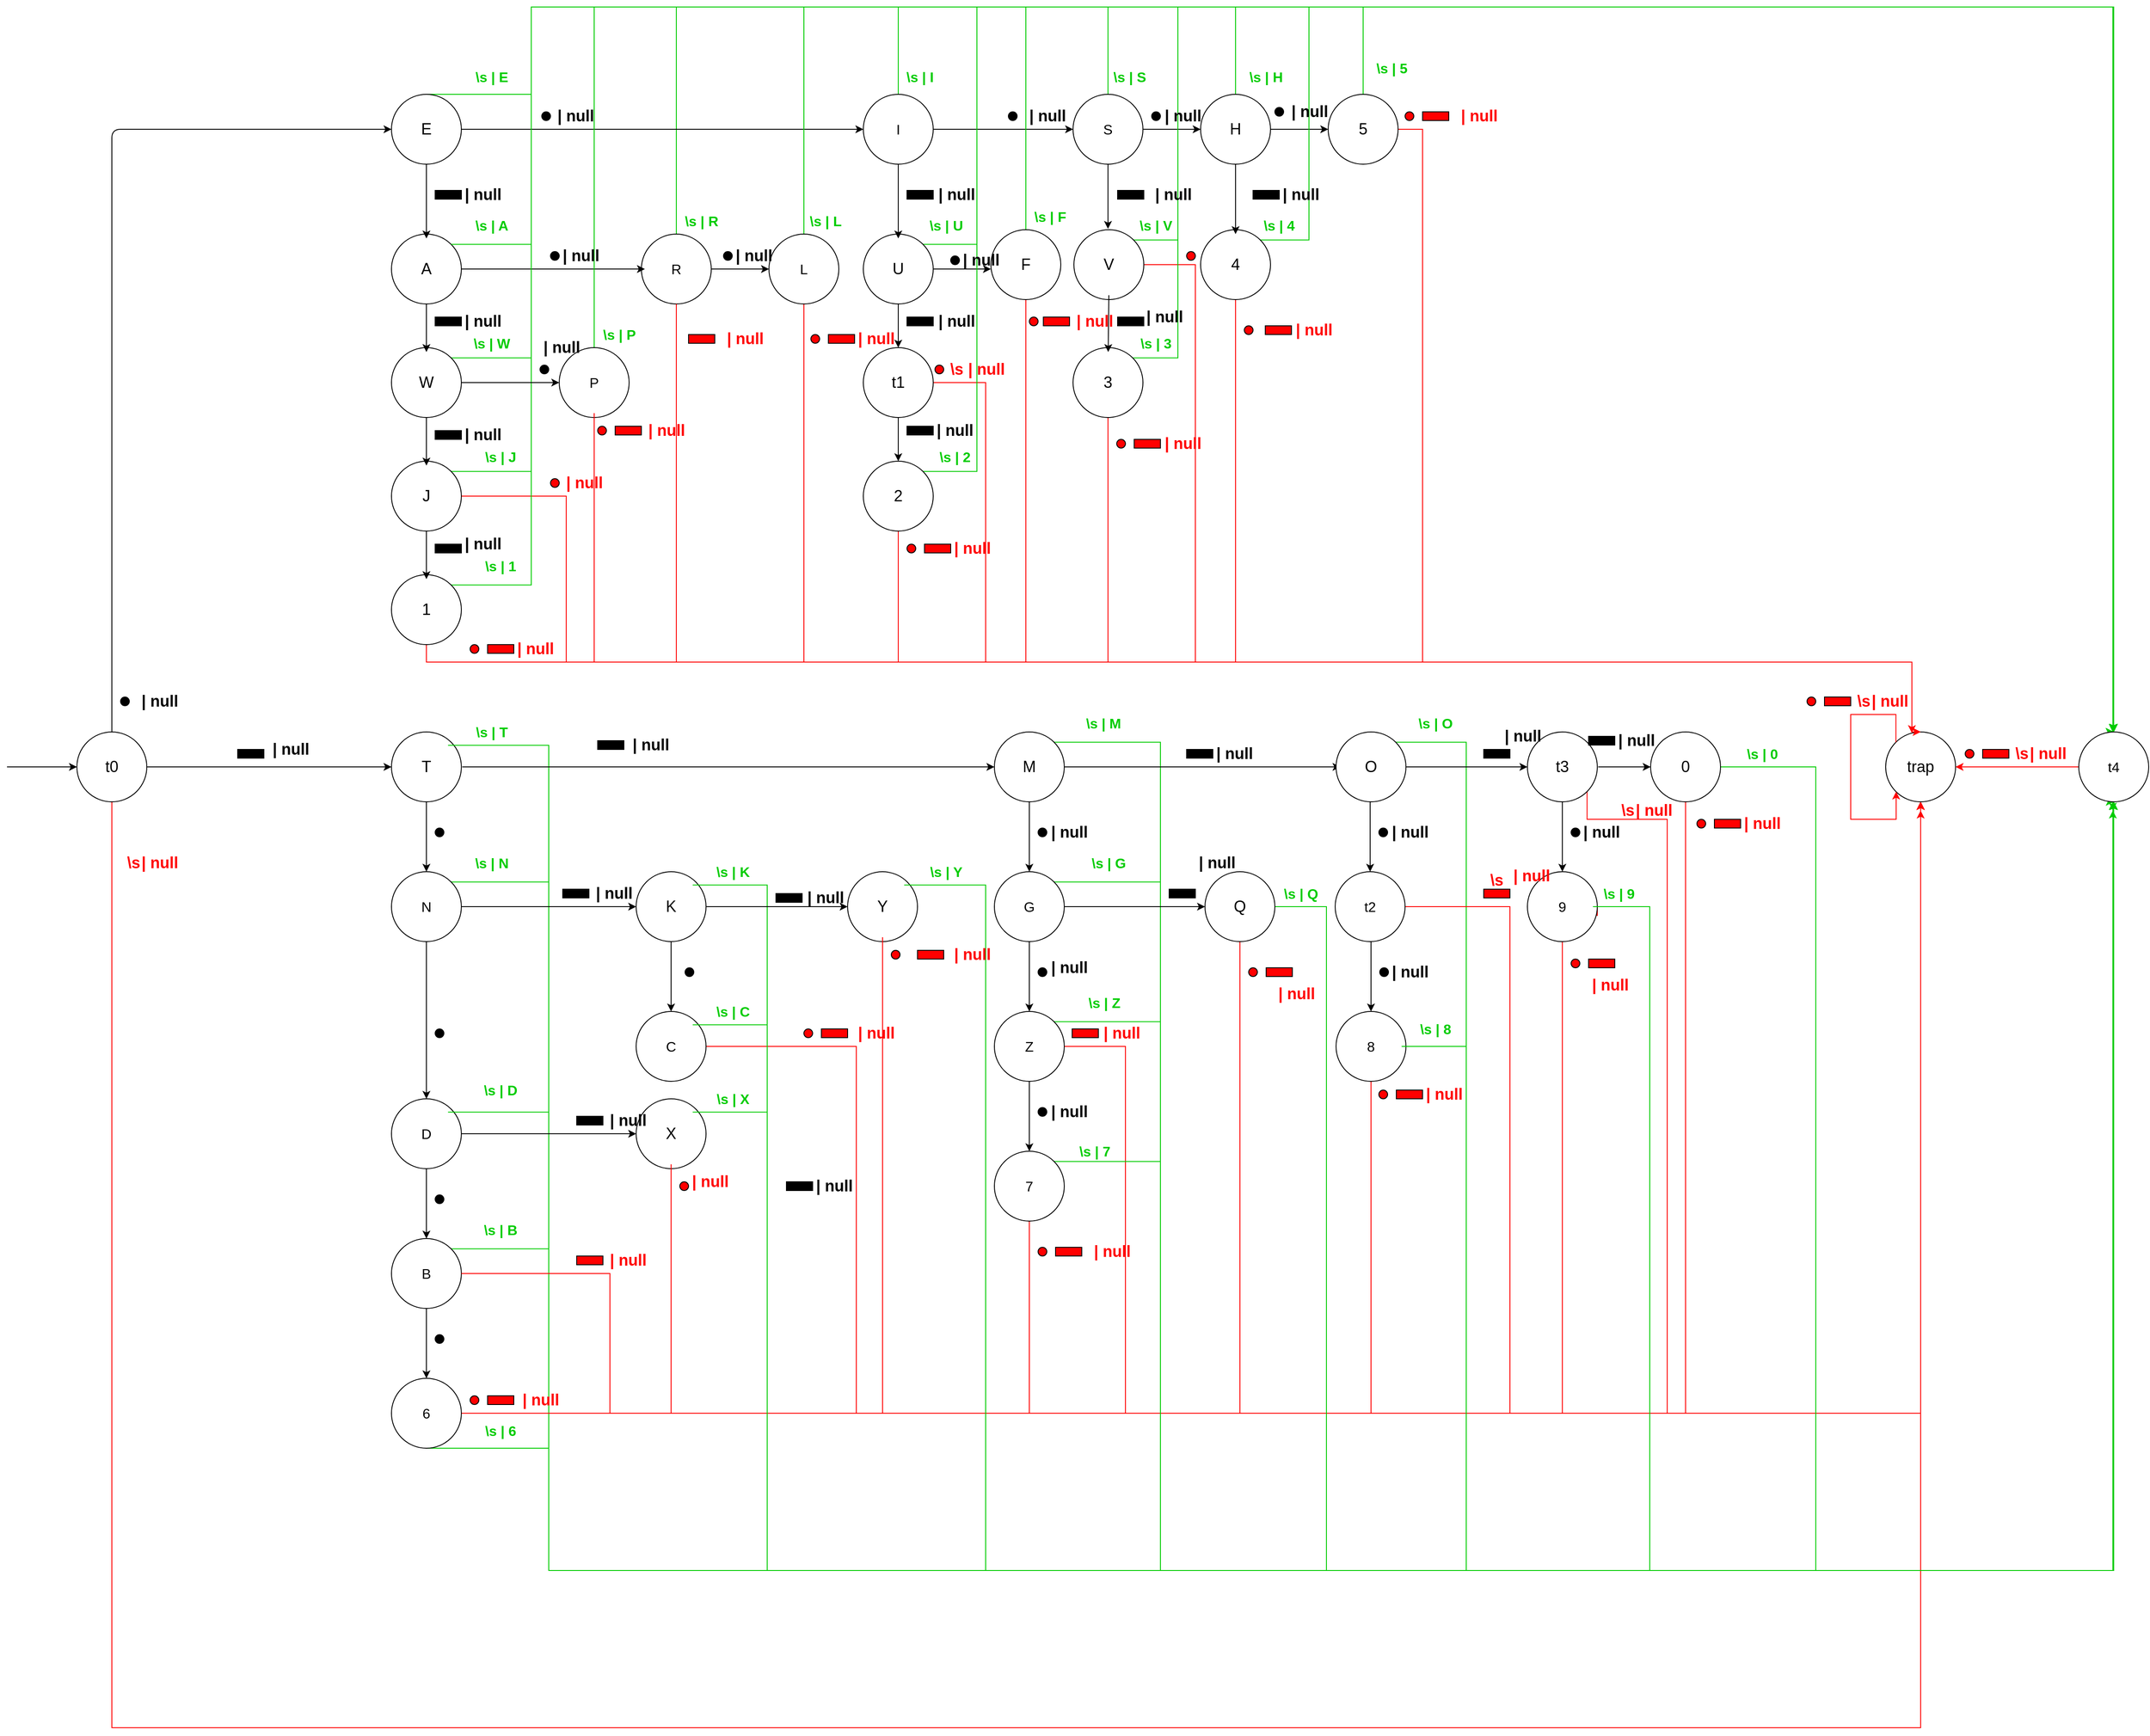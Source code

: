 <mxfile version="14.5.4" type="device"><diagram id="zBnkPITsxAgTS6AKQItO" name="Page-1"><mxGraphModel dx="1783" dy="940" grid="1" gridSize="10" guides="1" tooltips="1" connect="1" arrows="1" fold="1" page="1" pageScale="1" pageWidth="827" pageHeight="1169" math="0" shadow="0"><root><mxCell id="0"/><mxCell id="1" parent="0"/><mxCell id="1Stib6e8zvEN3ue9sZfM-280" style="edgeStyle=orthogonalEdgeStyle;rounded=0;orthogonalLoop=1;jettySize=auto;html=1;exitX=0.5;exitY=0;exitDx=0;exitDy=0;strokeColor=#00CC00;" edge="1" parent="1" source="1Stib6e8zvEN3ue9sZfM-1"><mxGeometry relative="1" as="geometry"><mxPoint x="2530" y="1050" as="targetPoint"/><Array as="points"><mxPoint x="886" y="220"/><mxPoint x="2530" y="220"/><mxPoint x="2530" y="1001"/></Array></mxGeometry></mxCell><mxCell id="1Stib6e8zvEN3ue9sZfM-1" value="" style="ellipse;whiteSpace=wrap;html=1;aspect=fixed;fillColor=#FFFFFF;" vertex="1" parent="1"><mxGeometry x="846" y="480" width="80" height="80" as="geometry"/></mxCell><mxCell id="1Stib6e8zvEN3ue9sZfM-382" style="edgeStyle=orthogonalEdgeStyle;rounded=0;orthogonalLoop=1;jettySize=auto;html=1;exitX=0.5;exitY=1;exitDx=0;exitDy=0;entryX=0.5;entryY=1;entryDx=0;entryDy=0;strokeColor=#FF0000;" edge="1" parent="1" source="1Stib6e8zvEN3ue9sZfM-3" target="1Stib6e8zvEN3ue9sZfM-212"><mxGeometry relative="1" as="geometry"><Array as="points"><mxPoint x="240" y="2190"/><mxPoint x="2310" y="2190"/></Array></mxGeometry></mxCell><mxCell id="1Stib6e8zvEN3ue9sZfM-3" value="" style="ellipse;whiteSpace=wrap;html=1;aspect=fixed;" vertex="1" parent="1"><mxGeometry x="200" y="1050" width="80" height="80" as="geometry"/></mxCell><mxCell id="1Stib6e8zvEN3ue9sZfM-4" value="" style="endArrow=classic;html=1;exitX=0.5;exitY=0;exitDx=0;exitDy=0;" edge="1" parent="1" source="1Stib6e8zvEN3ue9sZfM-3"><mxGeometry width="50" height="50" relative="1" as="geometry"><mxPoint x="494" y="390" as="sourcePoint"/><mxPoint x="560" y="360" as="targetPoint"/><Array as="points"><mxPoint x="240" y="360"/></Array></mxGeometry></mxCell><mxCell id="1Stib6e8zvEN3ue9sZfM-5" value="" style="ellipse;whiteSpace=wrap;html=1;aspect=fixed;fillColor=#000000;" vertex="1" parent="1"><mxGeometry x="250" y="1010" width="10" height="10" as="geometry"/></mxCell><mxCell id="1Stib6e8zvEN3ue9sZfM-268" style="edgeStyle=orthogonalEdgeStyle;rounded=0;orthogonalLoop=1;jettySize=auto;html=1;exitX=0.5;exitY=0;exitDx=0;exitDy=0;strokeColor=#00CC00;" edge="1" parent="1" source="1Stib6e8zvEN3ue9sZfM-6" target="1Stib6e8zvEN3ue9sZfM-267"><mxGeometry relative="1" as="geometry"><mxPoint x="2010" y="840" as="targetPoint"/><Array as="points"><mxPoint x="720" y="320"/><mxPoint x="720" y="220"/><mxPoint x="2530" y="220"/></Array></mxGeometry></mxCell><mxCell id="1Stib6e8zvEN3ue9sZfM-6" value="" style="ellipse;whiteSpace=wrap;html=1;aspect=fixed;fillColor=#FFFFFF;" vertex="1" parent="1"><mxGeometry x="560" y="320" width="80" height="80" as="geometry"/></mxCell><mxCell id="1Stib6e8zvEN3ue9sZfM-8" value="" style="endArrow=classic;html=1;exitX=1;exitY=0.5;exitDx=0;exitDy=0;entryX=0;entryY=0.5;entryDx=0;entryDy=0;" edge="1" parent="1" target="1Stib6e8zvEN3ue9sZfM-10"><mxGeometry width="50" height="50" relative="1" as="geometry"><mxPoint x="640" y="360" as="sourcePoint"/><mxPoint x="706" y="360" as="targetPoint"/></mxGeometry></mxCell><mxCell id="1Stib6e8zvEN3ue9sZfM-9" value="" style="ellipse;whiteSpace=wrap;html=1;aspect=fixed;fillColor=#000000;" vertex="1" parent="1"><mxGeometry x="732" y="340" width="10" height="10" as="geometry"/></mxCell><mxCell id="1Stib6e8zvEN3ue9sZfM-282" style="edgeStyle=orthogonalEdgeStyle;rounded=0;orthogonalLoop=1;jettySize=auto;html=1;exitX=0.5;exitY=0;exitDx=0;exitDy=0;strokeColor=#00CC00;" edge="1" parent="1" source="1Stib6e8zvEN3ue9sZfM-10" target="1Stib6e8zvEN3ue9sZfM-267"><mxGeometry relative="1" as="geometry"><mxPoint x="2280" y="1234.42" as="targetPoint"/><Array as="points"><mxPoint x="1140" y="220"/><mxPoint x="2531" y="220"/></Array></mxGeometry></mxCell><mxCell id="1Stib6e8zvEN3ue9sZfM-10" value="" style="ellipse;whiteSpace=wrap;html=1;aspect=fixed;fillColor=#FFFFFF;" vertex="1" parent="1"><mxGeometry x="1100" y="320" width="80" height="80" as="geometry"/></mxCell><mxCell id="1Stib6e8zvEN3ue9sZfM-12" value="" style="endArrow=classic;html=1;exitX=1;exitY=0.5;exitDx=0;exitDy=0;entryX=0;entryY=0.5;entryDx=0;entryDy=0;" edge="1" parent="1" target="1Stib6e8zvEN3ue9sZfM-14"><mxGeometry width="50" height="50" relative="1" as="geometry"><mxPoint x="1180" y="360" as="sourcePoint"/><mxPoint x="1246" y="360" as="targetPoint"/></mxGeometry></mxCell><mxCell id="1Stib6e8zvEN3ue9sZfM-13" value="" style="ellipse;whiteSpace=wrap;html=1;aspect=fixed;fillColor=#000000;" vertex="1" parent="1"><mxGeometry x="1266" y="340" width="10" height="10" as="geometry"/></mxCell><mxCell id="1Stib6e8zvEN3ue9sZfM-286" style="edgeStyle=orthogonalEdgeStyle;rounded=0;orthogonalLoop=1;jettySize=auto;html=1;exitX=0.5;exitY=0;exitDx=0;exitDy=0;strokeColor=#00CC00;" edge="1" parent="1" source="1Stib6e8zvEN3ue9sZfM-14" target="1Stib6e8zvEN3ue9sZfM-267"><mxGeometry relative="1" as="geometry"><Array as="points"><mxPoint x="1380" y="220"/><mxPoint x="2531" y="220"/></Array></mxGeometry></mxCell><mxCell id="1Stib6e8zvEN3ue9sZfM-14" value="" style="ellipse;whiteSpace=wrap;html=1;aspect=fixed;fillColor=#FFFFFF;" vertex="1" parent="1"><mxGeometry x="1340" y="320" width="80" height="80" as="geometry"/></mxCell><mxCell id="1Stib6e8zvEN3ue9sZfM-16" value="" style="endArrow=classic;html=1;exitX=1;exitY=0.5;exitDx=0;exitDy=0;" edge="1" parent="1"><mxGeometry width="50" height="50" relative="1" as="geometry"><mxPoint x="1420" y="360" as="sourcePoint"/><mxPoint x="1486" y="360" as="targetPoint"/></mxGeometry></mxCell><mxCell id="1Stib6e8zvEN3ue9sZfM-17" value="" style="ellipse;whiteSpace=wrap;html=1;aspect=fixed;fillColor=#000000;" vertex="1" parent="1"><mxGeometry x="1430" y="340" width="10" height="10" as="geometry"/></mxCell><mxCell id="1Stib6e8zvEN3ue9sZfM-289" style="edgeStyle=orthogonalEdgeStyle;rounded=0;orthogonalLoop=1;jettySize=auto;html=1;exitX=0.5;exitY=0;exitDx=0;exitDy=0;strokeColor=#00CC00;entryX=0.5;entryY=0;entryDx=0;entryDy=0;" edge="1" parent="1" source="1Stib6e8zvEN3ue9sZfM-18" target="1Stib6e8zvEN3ue9sZfM-267"><mxGeometry relative="1" as="geometry"><mxPoint x="2280" y="1000.627" as="targetPoint"/><Array as="points"><mxPoint x="1526" y="220"/><mxPoint x="2530" y="220"/></Array></mxGeometry></mxCell><mxCell id="1Stib6e8zvEN3ue9sZfM-18" value="" style="ellipse;whiteSpace=wrap;html=1;aspect=fixed;fillColor=#FFFFFF;" vertex="1" parent="1"><mxGeometry x="1486" y="320" width="80" height="80" as="geometry"/></mxCell><mxCell id="1Stib6e8zvEN3ue9sZfM-20" value="" style="endArrow=classic;html=1;exitX=1;exitY=0.5;exitDx=0;exitDy=0;" edge="1" parent="1"><mxGeometry width="50" height="50" relative="1" as="geometry"><mxPoint x="1566" y="360" as="sourcePoint"/><mxPoint x="1632" y="360" as="targetPoint"/></mxGeometry></mxCell><mxCell id="1Stib6e8zvEN3ue9sZfM-21" value="" style="ellipse;whiteSpace=wrap;html=1;aspect=fixed;fillColor=#000000;" vertex="1" parent="1"><mxGeometry x="1571" y="335" width="10" height="10" as="geometry"/></mxCell><mxCell id="1Stib6e8zvEN3ue9sZfM-22" style="edgeStyle=orthogonalEdgeStyle;rounded=0;orthogonalLoop=1;jettySize=auto;html=1;exitX=1;exitY=0.5;exitDx=0;exitDy=0;entryX=0.5;entryY=0;entryDx=0;entryDy=0;fillColor=#FF0000;strokeColor=#FF0000;" edge="1" parent="1" source="1Stib6e8zvEN3ue9sZfM-23" target="1Stib6e8zvEN3ue9sZfM-212"><mxGeometry relative="1" as="geometry"><Array as="points"><mxPoint x="1740" y="360"/><mxPoint x="1740" y="970"/><mxPoint x="2300" y="970"/><mxPoint x="2300" y="1050"/></Array></mxGeometry></mxCell><mxCell id="1Stib6e8zvEN3ue9sZfM-291" style="edgeStyle=orthogonalEdgeStyle;rounded=0;orthogonalLoop=1;jettySize=auto;html=1;strokeColor=#00CC00;entryX=0.5;entryY=0;entryDx=0;entryDy=0;" edge="1" parent="1" source="1Stib6e8zvEN3ue9sZfM-23" target="1Stib6e8zvEN3ue9sZfM-267"><mxGeometry relative="1" as="geometry"><mxPoint x="2280" y="1000" as="targetPoint"/><Array as="points"><mxPoint x="1672" y="220"/><mxPoint x="2530" y="220"/></Array></mxGeometry></mxCell><mxCell id="1Stib6e8zvEN3ue9sZfM-23" value="" style="ellipse;whiteSpace=wrap;html=1;aspect=fixed;fillColor=#FFFFFF;" vertex="1" parent="1"><mxGeometry x="1632" y="320" width="80" height="80" as="geometry"/></mxCell><mxCell id="1Stib6e8zvEN3ue9sZfM-25" value="&lt;font style=&quot;font-size: 18px&quot;&gt;E&lt;/font&gt;" style="text;html=1;strokeColor=none;fillColor=none;align=center;verticalAlign=middle;whiteSpace=wrap;rounded=0;" vertex="1" parent="1"><mxGeometry x="580" y="350" width="40" height="20" as="geometry"/></mxCell><mxCell id="1Stib6e8zvEN3ue9sZfM-26" value="&lt;font size=&quot;3&quot;&gt;I&lt;/font&gt;" style="text;html=1;strokeColor=none;fillColor=none;align=center;verticalAlign=middle;whiteSpace=wrap;rounded=0;" vertex="1" parent="1"><mxGeometry x="1120" y="350" width="40" height="20" as="geometry"/></mxCell><mxCell id="1Stib6e8zvEN3ue9sZfM-27" value="&lt;font size=&quot;3&quot;&gt;S&lt;/font&gt;" style="text;html=1;strokeColor=none;fillColor=none;align=center;verticalAlign=middle;whiteSpace=wrap;rounded=0;" vertex="1" parent="1"><mxGeometry x="1360" y="350" width="40" height="20" as="geometry"/></mxCell><mxCell id="1Stib6e8zvEN3ue9sZfM-28" value="&lt;span style=&quot;font-size: 18px&quot;&gt;H&lt;/span&gt;" style="text;html=1;strokeColor=none;fillColor=none;align=center;verticalAlign=middle;whiteSpace=wrap;rounded=0;" vertex="1" parent="1"><mxGeometry x="1506" y="350" width="40" height="20" as="geometry"/></mxCell><mxCell id="1Stib6e8zvEN3ue9sZfM-29" value="&lt;span style=&quot;font-size: 18px&quot;&gt;5&lt;/span&gt;" style="text;html=1;strokeColor=none;fillColor=none;align=center;verticalAlign=middle;whiteSpace=wrap;rounded=0;" vertex="1" parent="1"><mxGeometry x="1652" y="350" width="40" height="20" as="geometry"/></mxCell><mxCell id="1Stib6e8zvEN3ue9sZfM-30" style="edgeStyle=orthogonalEdgeStyle;rounded=0;orthogonalLoop=1;jettySize=auto;html=1;exitX=1;exitY=0.5;exitDx=0;exitDy=0;entryX=0.5;entryY=0;entryDx=0;entryDy=0;strokeColor=#FF0000;" edge="1" parent="1" source="1Stib6e8zvEN3ue9sZfM-31" target="1Stib6e8zvEN3ue9sZfM-212"><mxGeometry relative="1" as="geometry"><Array as="points"><mxPoint x="1526" y="515"/><mxPoint x="1526" y="970"/><mxPoint x="2300" y="970"/><mxPoint x="2300" y="1050"/></Array></mxGeometry></mxCell><mxCell id="1Stib6e8zvEN3ue9sZfM-290" style="edgeStyle=orthogonalEdgeStyle;rounded=0;orthogonalLoop=1;jettySize=auto;html=1;exitX=1;exitY=0;exitDx=0;exitDy=0;strokeColor=#00CC00;entryX=0.5;entryY=0;entryDx=0;entryDy=0;" edge="1" parent="1" source="1Stib6e8zvEN3ue9sZfM-31" target="1Stib6e8zvEN3ue9sZfM-267"><mxGeometry relative="1" as="geometry"><mxPoint x="2100" y="550" as="targetPoint"/><Array as="points"><mxPoint x="1610" y="487"/><mxPoint x="1610" y="220"/><mxPoint x="2531" y="220"/></Array></mxGeometry></mxCell><mxCell id="1Stib6e8zvEN3ue9sZfM-31" value="" style="ellipse;whiteSpace=wrap;html=1;aspect=fixed;fillColor=#FFFFFF;" vertex="1" parent="1"><mxGeometry x="1486" y="475" width="80" height="80" as="geometry"/></mxCell><mxCell id="1Stib6e8zvEN3ue9sZfM-33" value="" style="endArrow=classic;html=1;exitX=0.5;exitY=1;exitDx=0;exitDy=0;" edge="1" parent="1" source="1Stib6e8zvEN3ue9sZfM-18"><mxGeometry width="50" height="50" relative="1" as="geometry"><mxPoint x="1258" y="490" as="sourcePoint"/><mxPoint x="1526" y="480" as="targetPoint"/></mxGeometry></mxCell><mxCell id="1Stib6e8zvEN3ue9sZfM-34" value="&lt;span style=&quot;font-size: 18px&quot;&gt;4&lt;/span&gt;" style="text;html=1;strokeColor=none;fillColor=none;align=center;verticalAlign=middle;whiteSpace=wrap;rounded=0;" vertex="1" parent="1"><mxGeometry x="1506" y="505" width="40" height="20" as="geometry"/></mxCell><mxCell id="1Stib6e8zvEN3ue9sZfM-35" value="" style="rounded=0;whiteSpace=wrap;html=1;fillColor=#000000;" vertex="1" parent="1"><mxGeometry x="1546" y="430" width="30" height="10" as="geometry"/></mxCell><mxCell id="1Stib6e8zvEN3ue9sZfM-36" style="edgeStyle=orthogonalEdgeStyle;rounded=0;orthogonalLoop=1;jettySize=auto;html=1;exitX=1;exitY=0.5;exitDx=0;exitDy=0;entryX=0.5;entryY=0;entryDx=0;entryDy=0;strokeColor=#FF0000;" edge="1" parent="1" source="1Stib6e8zvEN3ue9sZfM-37" target="1Stib6e8zvEN3ue9sZfM-212"><mxGeometry relative="1" as="geometry"><Array as="points"><mxPoint x="1480" y="515"/><mxPoint x="1480" y="970"/><mxPoint x="2300" y="970"/><mxPoint x="2300" y="1050"/></Array></mxGeometry></mxCell><mxCell id="1Stib6e8zvEN3ue9sZfM-287" style="edgeStyle=orthogonalEdgeStyle;rounded=0;orthogonalLoop=1;jettySize=auto;html=1;exitX=1;exitY=0;exitDx=0;exitDy=0;strokeColor=#00CC00;" edge="1" parent="1" source="1Stib6e8zvEN3ue9sZfM-37" target="1Stib6e8zvEN3ue9sZfM-267"><mxGeometry relative="1" as="geometry"><Array as="points"><mxPoint x="1460" y="487"/><mxPoint x="1460" y="220"/><mxPoint x="2531" y="220"/></Array></mxGeometry></mxCell><mxCell id="1Stib6e8zvEN3ue9sZfM-37" value="" style="ellipse;whiteSpace=wrap;html=1;aspect=fixed;fillColor=#FFFFFF;" vertex="1" parent="1"><mxGeometry x="1341" y="475" width="80" height="80" as="geometry"/></mxCell><mxCell id="1Stib6e8zvEN3ue9sZfM-39" value="" style="endArrow=classic;html=1;exitX=0.5;exitY=1;exitDx=0;exitDy=0;" edge="1" parent="1" source="1Stib6e8zvEN3ue9sZfM-14"><mxGeometry width="50" height="50" relative="1" as="geometry"><mxPoint x="1383" y="400" as="sourcePoint"/><mxPoint x="1380" y="474" as="targetPoint"/></mxGeometry></mxCell><mxCell id="1Stib6e8zvEN3ue9sZfM-40" value="&lt;span style=&quot;font-size: 18px&quot;&gt;V&lt;/span&gt;" style="text;html=1;strokeColor=none;fillColor=none;align=center;verticalAlign=middle;whiteSpace=wrap;rounded=0;" vertex="1" parent="1"><mxGeometry x="1361" y="505" width="40" height="20" as="geometry"/></mxCell><mxCell id="1Stib6e8zvEN3ue9sZfM-41" value="" style="rounded=0;whiteSpace=wrap;html=1;fillColor=#000000;" vertex="1" parent="1"><mxGeometry x="1391" y="430" width="30" height="10" as="geometry"/></mxCell><mxCell id="1Stib6e8zvEN3ue9sZfM-42" style="edgeStyle=orthogonalEdgeStyle;rounded=0;orthogonalLoop=1;jettySize=auto;html=1;exitX=0.5;exitY=1;exitDx=0;exitDy=0;entryX=0.5;entryY=0;entryDx=0;entryDy=0;strokeColor=#FF0000;" edge="1" parent="1" source="1Stib6e8zvEN3ue9sZfM-43" target="1Stib6e8zvEN3ue9sZfM-212"><mxGeometry relative="1" as="geometry"><Array as="points"><mxPoint x="1380" y="970"/><mxPoint x="2300" y="970"/><mxPoint x="2300" y="1050"/></Array></mxGeometry></mxCell><mxCell id="1Stib6e8zvEN3ue9sZfM-288" style="edgeStyle=orthogonalEdgeStyle;rounded=0;orthogonalLoop=1;jettySize=auto;html=1;exitX=1;exitY=0;exitDx=0;exitDy=0;entryX=0.5;entryY=0;entryDx=0;entryDy=0;strokeColor=#00CC00;" edge="1" parent="1" source="1Stib6e8zvEN3ue9sZfM-43" target="1Stib6e8zvEN3ue9sZfM-267"><mxGeometry relative="1" as="geometry"><Array as="points"><mxPoint x="1460" y="622"/><mxPoint x="1460" y="220"/><mxPoint x="2531" y="220"/></Array></mxGeometry></mxCell><mxCell id="1Stib6e8zvEN3ue9sZfM-43" value="" style="ellipse;whiteSpace=wrap;html=1;aspect=fixed;fillColor=#FFFFFF;" vertex="1" parent="1"><mxGeometry x="1340" y="610" width="80" height="80" as="geometry"/></mxCell><mxCell id="1Stib6e8zvEN3ue9sZfM-45" value="" style="endArrow=classic;html=1;exitX=0.5;exitY=1;exitDx=0;exitDy=0;" edge="1" parent="1"><mxGeometry width="50" height="50" relative="1" as="geometry"><mxPoint x="1381" y="550" as="sourcePoint"/><mxPoint x="1380.241" y="615.001" as="targetPoint"/></mxGeometry></mxCell><mxCell id="1Stib6e8zvEN3ue9sZfM-46" value="&lt;span style=&quot;font-size: 18px&quot;&gt;3&lt;/span&gt;" style="text;html=1;strokeColor=none;fillColor=none;align=center;verticalAlign=middle;whiteSpace=wrap;rounded=0;" vertex="1" parent="1"><mxGeometry x="1360" y="640" width="40" height="20" as="geometry"/></mxCell><mxCell id="1Stib6e8zvEN3ue9sZfM-47" value="" style="rounded=0;whiteSpace=wrap;html=1;fillColor=#000000;" vertex="1" parent="1"><mxGeometry x="1391" y="575" width="30" height="10" as="geometry"/></mxCell><mxCell id="1Stib6e8zvEN3ue9sZfM-283" style="edgeStyle=orthogonalEdgeStyle;rounded=0;orthogonalLoop=1;jettySize=auto;html=1;exitX=1;exitY=0;exitDx=0;exitDy=0;strokeColor=#00CC00;" edge="1" parent="1" source="1Stib6e8zvEN3ue9sZfM-48" target="1Stib6e8zvEN3ue9sZfM-267"><mxGeometry relative="1" as="geometry"><Array as="points"><mxPoint x="1230" y="492"/><mxPoint x="1230" y="220"/><mxPoint x="2530" y="220"/></Array></mxGeometry></mxCell><mxCell id="1Stib6e8zvEN3ue9sZfM-48" value="" style="ellipse;whiteSpace=wrap;html=1;aspect=fixed;fillColor=#FFFFFF;" vertex="1" parent="1"><mxGeometry x="1100" y="480" width="80" height="80" as="geometry"/></mxCell><mxCell id="1Stib6e8zvEN3ue9sZfM-50" value="" style="endArrow=classic;html=1;exitX=0.5;exitY=1;exitDx=0;exitDy=0;" edge="1" parent="1" source="1Stib6e8zvEN3ue9sZfM-10"><mxGeometry width="50" height="50" relative="1" as="geometry"><mxPoint x="1132" y="400" as="sourcePoint"/><mxPoint x="1140" y="485" as="targetPoint"/></mxGeometry></mxCell><mxCell id="1Stib6e8zvEN3ue9sZfM-51" value="&lt;span style=&quot;font-size: 18px&quot;&gt;U&lt;/span&gt;" style="text;html=1;strokeColor=none;fillColor=none;align=center;verticalAlign=middle;whiteSpace=wrap;rounded=0;" vertex="1" parent="1"><mxGeometry x="1120" y="510" width="40" height="20" as="geometry"/></mxCell><mxCell id="1Stib6e8zvEN3ue9sZfM-52" value="" style="rounded=0;whiteSpace=wrap;html=1;fillColor=#000000;" vertex="1" parent="1"><mxGeometry x="1150" y="430" width="30" height="10" as="geometry"/></mxCell><mxCell id="1Stib6e8zvEN3ue9sZfM-53" value="" style="endArrow=classic;html=1;exitX=1;exitY=0.5;exitDx=0;exitDy=0;" edge="1" parent="1"><mxGeometry width="50" height="50" relative="1" as="geometry"><mxPoint x="1180" y="520" as="sourcePoint"/><mxPoint x="1246" y="520" as="targetPoint"/></mxGeometry></mxCell><mxCell id="1Stib6e8zvEN3ue9sZfM-54" value="" style="ellipse;whiteSpace=wrap;html=1;aspect=fixed;fillColor=#000000;" vertex="1" parent="1"><mxGeometry x="1200" y="505" width="10" height="10" as="geometry"/></mxCell><mxCell id="1Stib6e8zvEN3ue9sZfM-55" style="edgeStyle=orthogonalEdgeStyle;rounded=0;orthogonalLoop=1;jettySize=auto;html=1;exitX=0.5;exitY=1;exitDx=0;exitDy=0;entryX=0.5;entryY=0;entryDx=0;entryDy=0;strokeColor=#FF0000;" edge="1" parent="1" source="1Stib6e8zvEN3ue9sZfM-56" target="1Stib6e8zvEN3ue9sZfM-212"><mxGeometry relative="1" as="geometry"><Array as="points"><mxPoint x="1286" y="970"/><mxPoint x="2300" y="970"/><mxPoint x="2300" y="1050"/></Array></mxGeometry></mxCell><mxCell id="1Stib6e8zvEN3ue9sZfM-285" style="edgeStyle=orthogonalEdgeStyle;rounded=0;orthogonalLoop=1;jettySize=auto;html=1;exitX=0.5;exitY=0;exitDx=0;exitDy=0;strokeColor=#00CC00;" edge="1" parent="1" source="1Stib6e8zvEN3ue9sZfM-56" target="1Stib6e8zvEN3ue9sZfM-267"><mxGeometry relative="1" as="geometry"><Array as="points"><mxPoint x="1286" y="220"/><mxPoint x="2531" y="220"/></Array></mxGeometry></mxCell><mxCell id="1Stib6e8zvEN3ue9sZfM-56" value="" style="ellipse;whiteSpace=wrap;html=1;aspect=fixed;fillColor=#FFFFFF;" vertex="1" parent="1"><mxGeometry x="1246" y="475" width="80" height="80" as="geometry"/></mxCell><mxCell id="1Stib6e8zvEN3ue9sZfM-58" value="&lt;span style=&quot;font-size: 18px&quot;&gt;F&lt;/span&gt;" style="text;html=1;strokeColor=none;fillColor=none;align=center;verticalAlign=middle;whiteSpace=wrap;rounded=0;" vertex="1" parent="1"><mxGeometry x="1266" y="505" width="40" height="20" as="geometry"/></mxCell><mxCell id="1Stib6e8zvEN3ue9sZfM-59" style="edgeStyle=orthogonalEdgeStyle;rounded=0;orthogonalLoop=1;jettySize=auto;html=1;exitX=1;exitY=0.5;exitDx=0;exitDy=0;entryX=0.5;entryY=0;entryDx=0;entryDy=0;fillColor=#FF0000;strokeColor=#FF0000;" edge="1" parent="1" source="1Stib6e8zvEN3ue9sZfM-60" target="1Stib6e8zvEN3ue9sZfM-212"><mxGeometry relative="1" as="geometry"><Array as="points"><mxPoint x="1240" y="650"/><mxPoint x="1240" y="970"/><mxPoint x="2300" y="970"/><mxPoint x="2300" y="1050"/></Array></mxGeometry></mxCell><mxCell id="1Stib6e8zvEN3ue9sZfM-60" value="" style="ellipse;whiteSpace=wrap;html=1;aspect=fixed;fillColor=#FFFFFF;" vertex="1" parent="1"><mxGeometry x="1100" y="610" width="80" height="80" as="geometry"/></mxCell><mxCell id="1Stib6e8zvEN3ue9sZfM-61" value="" style="endArrow=classic;html=1;exitX=0.5;exitY=1;exitDx=0;exitDy=0;entryX=0.5;entryY=0;entryDx=0;entryDy=0;" edge="1" parent="1" target="1Stib6e8zvEN3ue9sZfM-60"><mxGeometry width="50" height="50" relative="1" as="geometry"><mxPoint x="1140" y="560" as="sourcePoint"/><mxPoint x="1182.911" y="608.696" as="targetPoint"/></mxGeometry></mxCell><mxCell id="1Stib6e8zvEN3ue9sZfM-62" value="&lt;span style=&quot;font-size: 18px&quot;&gt;t1&lt;/span&gt;" style="text;html=1;strokeColor=none;fillColor=none;align=center;verticalAlign=middle;whiteSpace=wrap;rounded=0;" vertex="1" parent="1"><mxGeometry x="1120" y="640" width="40" height="20" as="geometry"/></mxCell><mxCell id="1Stib6e8zvEN3ue9sZfM-63" value="" style="rounded=0;whiteSpace=wrap;html=1;fillColor=#000000;" vertex="1" parent="1"><mxGeometry x="1150" y="575" width="30" height="10" as="geometry"/></mxCell><mxCell id="1Stib6e8zvEN3ue9sZfM-64" style="edgeStyle=orthogonalEdgeStyle;rounded=0;orthogonalLoop=1;jettySize=auto;html=1;entryX=0.5;entryY=0;entryDx=0;entryDy=0;fillColor=#FF0000;strokeColor=#FF0000;" edge="1" parent="1" source="1Stib6e8zvEN3ue9sZfM-65" target="1Stib6e8zvEN3ue9sZfM-212"><mxGeometry relative="1" as="geometry"><Array as="points"><mxPoint x="1140" y="970"/><mxPoint x="2300" y="970"/><mxPoint x="2300" y="1050"/></Array></mxGeometry></mxCell><mxCell id="1Stib6e8zvEN3ue9sZfM-284" style="edgeStyle=orthogonalEdgeStyle;rounded=0;orthogonalLoop=1;jettySize=auto;html=1;exitX=1;exitY=0;exitDx=0;exitDy=0;entryX=0.5;entryY=0;entryDx=0;entryDy=0;strokeColor=#00CC00;" edge="1" parent="1" source="1Stib6e8zvEN3ue9sZfM-65" target="1Stib6e8zvEN3ue9sZfM-267"><mxGeometry relative="1" as="geometry"><Array as="points"><mxPoint x="1230" y="752"/><mxPoint x="1230" y="220"/><mxPoint x="2531" y="220"/></Array></mxGeometry></mxCell><mxCell id="1Stib6e8zvEN3ue9sZfM-65" value="" style="ellipse;whiteSpace=wrap;html=1;aspect=fixed;fillColor=#FFFFFF;" vertex="1" parent="1"><mxGeometry x="1100" y="740" width="80" height="80" as="geometry"/></mxCell><mxCell id="1Stib6e8zvEN3ue9sZfM-67" value="" style="endArrow=classic;html=1;entryX=0.5;entryY=0;entryDx=0;entryDy=0;" edge="1" parent="1" source="1Stib6e8zvEN3ue9sZfM-60" target="1Stib6e8zvEN3ue9sZfM-65"><mxGeometry width="50" height="50" relative="1" as="geometry"><mxPoint x="1286" y="595" as="sourcePoint"/><mxPoint x="1144" y="720" as="targetPoint"/></mxGeometry></mxCell><mxCell id="1Stib6e8zvEN3ue9sZfM-68" value="&lt;span style=&quot;font-size: 18px&quot;&gt;2&lt;/span&gt;" style="text;html=1;strokeColor=none;fillColor=none;align=center;verticalAlign=middle;whiteSpace=wrap;rounded=0;" vertex="1" parent="1"><mxGeometry x="1120" y="770" width="40" height="20" as="geometry"/></mxCell><mxCell id="1Stib6e8zvEN3ue9sZfM-69" value="" style="rounded=0;whiteSpace=wrap;html=1;fillColor=#000000;" vertex="1" parent="1"><mxGeometry x="1150" y="700" width="30" height="10" as="geometry"/></mxCell><mxCell id="1Stib6e8zvEN3ue9sZfM-70" value="" style="ellipse;whiteSpace=wrap;html=1;aspect=fixed;fillColor=#FFFFFF;" vertex="1" parent="1"><mxGeometry x="560" y="480" width="80" height="80" as="geometry"/></mxCell><mxCell id="1Stib6e8zvEN3ue9sZfM-269" style="edgeStyle=orthogonalEdgeStyle;rounded=0;orthogonalLoop=1;jettySize=auto;html=1;exitX=1;exitY=0;exitDx=0;exitDy=0;strokeColor=#00CC00;entryX=0.5;entryY=0;entryDx=0;entryDy=0;" edge="1" parent="1" source="1Stib6e8zvEN3ue9sZfM-70" target="1Stib6e8zvEN3ue9sZfM-267"><mxGeometry relative="1" as="geometry"><mxPoint x="2280" y="993.636" as="targetPoint"/><mxPoint x="624.749" y="495.251" as="sourcePoint"/><Array as="points"><mxPoint x="720" y="492"/><mxPoint x="720" y="220"/><mxPoint x="2530" y="220"/></Array></mxGeometry></mxCell><mxCell id="1Stib6e8zvEN3ue9sZfM-72" value="" style="endArrow=classic;html=1;exitX=0.5;exitY=1;exitDx=0;exitDy=0;" edge="1" parent="1" source="1Stib6e8zvEN3ue9sZfM-6"><mxGeometry width="50" height="50" relative="1" as="geometry"><mxPoint x="531" y="435" as="sourcePoint"/><mxPoint x="600" y="485" as="targetPoint"/></mxGeometry></mxCell><mxCell id="1Stib6e8zvEN3ue9sZfM-73" value="&lt;span style=&quot;font-size: 18px&quot;&gt;A&lt;/span&gt;" style="text;html=1;strokeColor=none;fillColor=none;align=center;verticalAlign=middle;whiteSpace=wrap;rounded=0;" vertex="1" parent="1"><mxGeometry x="580" y="510" width="40" height="20" as="geometry"/></mxCell><mxCell id="1Stib6e8zvEN3ue9sZfM-74" value="" style="rounded=0;whiteSpace=wrap;html=1;fillColor=#000000;" vertex="1" parent="1"><mxGeometry x="610" y="430" width="30" height="10" as="geometry"/></mxCell><mxCell id="1Stib6e8zvEN3ue9sZfM-75" value="" style="endArrow=classic;html=1;exitX=1;exitY=0.5;exitDx=0;exitDy=0;entryX=0.05;entryY=0.5;entryDx=0;entryDy=0;entryPerimeter=0;" edge="1" parent="1" target="1Stib6e8zvEN3ue9sZfM-1"><mxGeometry width="50" height="50" relative="1" as="geometry"><mxPoint x="640" y="520" as="sourcePoint"/><mxPoint x="840" y="520" as="targetPoint"/></mxGeometry></mxCell><mxCell id="1Stib6e8zvEN3ue9sZfM-76" value="" style="ellipse;whiteSpace=wrap;html=1;aspect=fixed;fillColor=#000000;" vertex="1" parent="1"><mxGeometry x="742" y="500" width="10" height="10" as="geometry"/></mxCell><mxCell id="1Stib6e8zvEN3ue9sZfM-77" value="" style="endArrow=classic;html=1;exitX=1;exitY=0.5;exitDx=0;exitDy=0;" edge="1" parent="1"><mxGeometry width="50" height="50" relative="1" as="geometry"><mxPoint x="926" y="520" as="sourcePoint"/><mxPoint x="992" y="520" as="targetPoint"/></mxGeometry></mxCell><mxCell id="1Stib6e8zvEN3ue9sZfM-78" value="" style="ellipse;whiteSpace=wrap;html=1;aspect=fixed;fillColor=#000000;" vertex="1" parent="1"><mxGeometry x="940" y="500" width="10" height="10" as="geometry"/></mxCell><mxCell id="1Stib6e8zvEN3ue9sZfM-79" style="edgeStyle=orthogonalEdgeStyle;rounded=0;orthogonalLoop=1;jettySize=auto;html=1;entryX=0.5;entryY=0;entryDx=0;entryDy=0;fillColor=#FF0000;strokeColor=#FF0000;" edge="1" parent="1" source="1Stib6e8zvEN3ue9sZfM-80" target="1Stib6e8zvEN3ue9sZfM-212"><mxGeometry relative="1" as="geometry"><mxPoint x="2010" y="970" as="targetPoint"/><Array as="points"><mxPoint x="1032" y="970"/><mxPoint x="2300" y="970"/><mxPoint x="2300" y="1050"/></Array></mxGeometry></mxCell><mxCell id="1Stib6e8zvEN3ue9sZfM-281" style="edgeStyle=orthogonalEdgeStyle;rounded=0;orthogonalLoop=1;jettySize=auto;html=1;exitX=0.5;exitY=0;exitDx=0;exitDy=0;entryX=0.5;entryY=0;entryDx=0;entryDy=0;strokeColor=#00CC00;" edge="1" parent="1" source="1Stib6e8zvEN3ue9sZfM-80" target="1Stib6e8zvEN3ue9sZfM-267"><mxGeometry relative="1" as="geometry"><Array as="points"><mxPoint x="1032" y="220"/><mxPoint x="2531" y="220"/></Array></mxGeometry></mxCell><mxCell id="1Stib6e8zvEN3ue9sZfM-80" value="" style="ellipse;whiteSpace=wrap;html=1;aspect=fixed;fillColor=#FFFFFF;" vertex="1" parent="1"><mxGeometry x="992" y="480" width="80" height="80" as="geometry"/></mxCell><mxCell id="1Stib6e8zvEN3ue9sZfM-82" value="&lt;font size=&quot;3&quot;&gt;R&lt;/font&gt;" style="text;html=1;strokeColor=none;fillColor=none;align=center;verticalAlign=middle;whiteSpace=wrap;rounded=0;" vertex="1" parent="1"><mxGeometry x="866" y="510" width="40" height="20" as="geometry"/></mxCell><mxCell id="1Stib6e8zvEN3ue9sZfM-83" value="&lt;font size=&quot;3&quot;&gt;L&lt;/font&gt;" style="text;html=1;strokeColor=none;fillColor=none;align=center;verticalAlign=middle;whiteSpace=wrap;rounded=0;" vertex="1" parent="1"><mxGeometry x="1012" y="510" width="40" height="20" as="geometry"/></mxCell><mxCell id="1Stib6e8zvEN3ue9sZfM-271" style="edgeStyle=orthogonalEdgeStyle;rounded=0;orthogonalLoop=1;jettySize=auto;html=1;exitX=1;exitY=0;exitDx=0;exitDy=0;entryX=0.5;entryY=0;entryDx=0;entryDy=0;strokeColor=#00CC00;" edge="1" parent="1" source="1Stib6e8zvEN3ue9sZfM-84" target="1Stib6e8zvEN3ue9sZfM-267"><mxGeometry relative="1" as="geometry"><Array as="points"><mxPoint x="720" y="622"/><mxPoint x="720" y="220"/><mxPoint x="2531" y="220"/></Array></mxGeometry></mxCell><mxCell id="1Stib6e8zvEN3ue9sZfM-84" value="" style="ellipse;whiteSpace=wrap;html=1;aspect=fixed;fillColor=#FFFFFF;" vertex="1" parent="1"><mxGeometry x="560" y="610" width="80" height="80" as="geometry"/></mxCell><mxCell id="1Stib6e8zvEN3ue9sZfM-86" value="" style="endArrow=classic;html=1;exitX=0.5;exitY=1;exitDx=0;exitDy=0;" edge="1" parent="1"><mxGeometry width="50" height="50" relative="1" as="geometry"><mxPoint x="600" y="560" as="sourcePoint"/><mxPoint x="600" y="615" as="targetPoint"/></mxGeometry></mxCell><mxCell id="1Stib6e8zvEN3ue9sZfM-87" value="&lt;span style=&quot;font-size: 18px&quot;&gt;W&lt;/span&gt;" style="text;html=1;strokeColor=none;fillColor=none;align=center;verticalAlign=middle;whiteSpace=wrap;rounded=0;" vertex="1" parent="1"><mxGeometry x="580" y="640" width="40" height="20" as="geometry"/></mxCell><mxCell id="1Stib6e8zvEN3ue9sZfM-88" value="" style="rounded=0;whiteSpace=wrap;html=1;fillColor=#000000;" vertex="1" parent="1"><mxGeometry x="610" y="575" width="30" height="10" as="geometry"/></mxCell><mxCell id="1Stib6e8zvEN3ue9sZfM-89" style="edgeStyle=orthogonalEdgeStyle;rounded=0;orthogonalLoop=1;jettySize=auto;html=1;exitX=1;exitY=0.5;exitDx=0;exitDy=0;entryX=0.5;entryY=0;entryDx=0;entryDy=0;strokeColor=#FF0000;" edge="1" parent="1" source="1Stib6e8zvEN3ue9sZfM-90" target="1Stib6e8zvEN3ue9sZfM-212"><mxGeometry relative="1" as="geometry"><Array as="points"><mxPoint x="760" y="780"/><mxPoint x="760" y="970"/><mxPoint x="2300" y="970"/><mxPoint x="2300" y="1050"/></Array></mxGeometry></mxCell><mxCell id="1Stib6e8zvEN3ue9sZfM-273" style="edgeStyle=orthogonalEdgeStyle;rounded=0;orthogonalLoop=1;jettySize=auto;html=1;exitX=1;exitY=0;exitDx=0;exitDy=0;strokeColor=#00CC00;" edge="1" parent="1" source="1Stib6e8zvEN3ue9sZfM-90"><mxGeometry relative="1" as="geometry"><mxPoint x="2530" y="1050" as="targetPoint"/><Array as="points"><mxPoint x="720" y="752"/><mxPoint x="720" y="220"/><mxPoint x="2530" y="220"/><mxPoint x="2530" y="1001"/></Array></mxGeometry></mxCell><mxCell id="1Stib6e8zvEN3ue9sZfM-90" value="" style="ellipse;whiteSpace=wrap;html=1;aspect=fixed;fillColor=#FFFFFF;" vertex="1" parent="1"><mxGeometry x="560" y="740" width="80" height="80" as="geometry"/></mxCell><mxCell id="1Stib6e8zvEN3ue9sZfM-92" value="" style="endArrow=classic;html=1;exitX=0.5;exitY=1;exitDx=0;exitDy=0;" edge="1" parent="1"><mxGeometry width="50" height="50" relative="1" as="geometry"><mxPoint x="600" y="690" as="sourcePoint"/><mxPoint x="600" y="745" as="targetPoint"/></mxGeometry></mxCell><mxCell id="1Stib6e8zvEN3ue9sZfM-93" value="&lt;span style=&quot;font-size: 18px&quot;&gt;J&lt;/span&gt;" style="text;html=1;strokeColor=none;fillColor=none;align=center;verticalAlign=middle;whiteSpace=wrap;rounded=0;" vertex="1" parent="1"><mxGeometry x="580" y="770" width="40" height="20" as="geometry"/></mxCell><mxCell id="1Stib6e8zvEN3ue9sZfM-94" value="" style="rounded=0;whiteSpace=wrap;html=1;fillColor=#000000;" vertex="1" parent="1"><mxGeometry x="610" y="705" width="30" height="10" as="geometry"/></mxCell><mxCell id="1Stib6e8zvEN3ue9sZfM-95" style="edgeStyle=orthogonalEdgeStyle;rounded=0;orthogonalLoop=1;jettySize=auto;html=1;exitX=0.5;exitY=1;exitDx=0;exitDy=0;strokeColor=#FF0000;fillColor=#FF0000;entryX=0.5;entryY=0;entryDx=0;entryDy=0;" edge="1" parent="1" source="1Stib6e8zvEN3ue9sZfM-96" target="1Stib6e8zvEN3ue9sZfM-212"><mxGeometry relative="1" as="geometry"><mxPoint x="1760" y="930" as="targetPoint"/><Array as="points"><mxPoint x="600" y="970"/><mxPoint x="2300" y="970"/><mxPoint x="2300" y="1050"/></Array></mxGeometry></mxCell><mxCell id="1Stib6e8zvEN3ue9sZfM-278" style="edgeStyle=orthogonalEdgeStyle;rounded=0;orthogonalLoop=1;jettySize=auto;html=1;exitX=1;exitY=0;exitDx=0;exitDy=0;entryX=0.5;entryY=0;entryDx=0;entryDy=0;strokeColor=#00CC00;" edge="1" parent="1" source="1Stib6e8zvEN3ue9sZfM-96" target="1Stib6e8zvEN3ue9sZfM-267"><mxGeometry relative="1" as="geometry"><Array as="points"><mxPoint x="720" y="882"/><mxPoint x="720" y="220"/><mxPoint x="2530" y="220"/></Array></mxGeometry></mxCell><mxCell id="1Stib6e8zvEN3ue9sZfM-96" value="" style="ellipse;whiteSpace=wrap;html=1;aspect=fixed;fillColor=#FFFFFF;" vertex="1" parent="1"><mxGeometry x="560" y="870" width="80" height="80" as="geometry"/></mxCell><mxCell id="1Stib6e8zvEN3ue9sZfM-98" value="" style="endArrow=classic;html=1;exitX=0.5;exitY=1;exitDx=0;exitDy=0;" edge="1" parent="1"><mxGeometry width="50" height="50" relative="1" as="geometry"><mxPoint x="600" y="820" as="sourcePoint"/><mxPoint x="600" y="875.0" as="targetPoint"/></mxGeometry></mxCell><mxCell id="1Stib6e8zvEN3ue9sZfM-99" value="&lt;span style=&quot;font-size: 18px&quot;&gt;1&lt;/span&gt;" style="text;html=1;strokeColor=none;fillColor=none;align=center;verticalAlign=middle;whiteSpace=wrap;rounded=0;" vertex="1" parent="1"><mxGeometry x="580" y="900" width="40" height="20" as="geometry"/></mxCell><mxCell id="1Stib6e8zvEN3ue9sZfM-100" value="" style="rounded=0;whiteSpace=wrap;html=1;fillColor=#000000;" vertex="1" parent="1"><mxGeometry x="610" y="835" width="30" height="10" as="geometry"/></mxCell><mxCell id="1Stib6e8zvEN3ue9sZfM-101" value="&lt;span style=&quot;font-size: 18px&quot;&gt;t0&lt;/span&gt;" style="text;html=1;strokeColor=none;fillColor=none;align=center;verticalAlign=middle;whiteSpace=wrap;rounded=0;" vertex="1" parent="1"><mxGeometry x="220" y="1080" width="40" height="20" as="geometry"/></mxCell><mxCell id="1Stib6e8zvEN3ue9sZfM-102" value="" style="endArrow=classic;html=1;exitX=1;exitY=0.5;exitDx=0;exitDy=0;" edge="1" parent="1" source="1Stib6e8zvEN3ue9sZfM-3"><mxGeometry width="50" height="50" relative="1" as="geometry"><mxPoint x="630" y="1060" as="sourcePoint"/><mxPoint x="560" y="1090" as="targetPoint"/></mxGeometry></mxCell><mxCell id="1Stib6e8zvEN3ue9sZfM-103" value="" style="rounded=0;whiteSpace=wrap;html=1;fillColor=#000000;" vertex="1" parent="1"><mxGeometry x="384" y="1070" width="30" height="10" as="geometry"/></mxCell><mxCell id="1Stib6e8zvEN3ue9sZfM-104" value="" style="ellipse;whiteSpace=wrap;html=1;aspect=fixed;fillColor=#FFFFFF;" vertex="1" parent="1"><mxGeometry x="560" y="1050" width="80" height="80" as="geometry"/></mxCell><mxCell id="1Stib6e8zvEN3ue9sZfM-297" style="edgeStyle=orthogonalEdgeStyle;rounded=0;orthogonalLoop=1;jettySize=auto;html=1;exitX=1;exitY=0;exitDx=0;exitDy=0;strokeColor=#00CC00;entryX=0.5;entryY=1;entryDx=0;entryDy=0;" edge="1" parent="1" target="1Stib6e8zvEN3ue9sZfM-267"><mxGeometry relative="1" as="geometry"><mxPoint x="2280" y="1140" as="targetPoint"/><mxPoint x="624.749" y="1065.251" as="sourcePoint"/><Array as="points"><mxPoint x="740" y="1065"/><mxPoint x="740" y="2010"/><mxPoint x="2531" y="2010"/></Array></mxGeometry></mxCell><mxCell id="1Stib6e8zvEN3ue9sZfM-106" value="&lt;span style=&quot;font-size: 18px&quot;&gt;T&lt;/span&gt;" style="text;html=1;strokeColor=none;fillColor=none;align=center;verticalAlign=middle;whiteSpace=wrap;rounded=0;" vertex="1" parent="1"><mxGeometry x="580" y="1080" width="40" height="20" as="geometry"/></mxCell><mxCell id="1Stib6e8zvEN3ue9sZfM-107" value="" style="endArrow=classic;html=1;exitX=0.5;exitY=1;exitDx=0;exitDy=0;entryX=0.5;entryY=0;entryDx=0;entryDy=0;" edge="1" parent="1" source="1Stib6e8zvEN3ue9sZfM-104" target="1Stib6e8zvEN3ue9sZfM-109"><mxGeometry width="50" height="50" relative="1" as="geometry"><mxPoint x="580" y="1160" as="sourcePoint"/><mxPoint x="646" y="1160" as="targetPoint"/></mxGeometry></mxCell><mxCell id="1Stib6e8zvEN3ue9sZfM-108" value="" style="ellipse;whiteSpace=wrap;html=1;aspect=fixed;fillColor=#000000;" vertex="1" parent="1"><mxGeometry x="610" y="1160" width="10" height="10" as="geometry"/></mxCell><mxCell id="1Stib6e8zvEN3ue9sZfM-296" style="edgeStyle=orthogonalEdgeStyle;rounded=0;orthogonalLoop=1;jettySize=auto;html=1;exitX=1;exitY=0;exitDx=0;exitDy=0;entryX=0.5;entryY=1;entryDx=0;entryDy=0;strokeColor=#00CC00;" edge="1" parent="1" source="1Stib6e8zvEN3ue9sZfM-109" target="1Stib6e8zvEN3ue9sZfM-267"><mxGeometry relative="1" as="geometry"><Array as="points"><mxPoint x="740" y="1222"/><mxPoint x="740" y="2010"/><mxPoint x="2531" y="2010"/></Array></mxGeometry></mxCell><mxCell id="1Stib6e8zvEN3ue9sZfM-109" value="" style="ellipse;whiteSpace=wrap;html=1;aspect=fixed;fillColor=#FFFFFF;" vertex="1" parent="1"><mxGeometry x="560" y="1210" width="80" height="80" as="geometry"/></mxCell><mxCell id="1Stib6e8zvEN3ue9sZfM-111" value="&lt;font size=&quot;3&quot;&gt;N&lt;/font&gt;" style="text;html=1;strokeColor=none;fillColor=none;align=center;verticalAlign=middle;whiteSpace=wrap;rounded=0;" vertex="1" parent="1"><mxGeometry x="580" y="1240" width="40" height="20" as="geometry"/></mxCell><mxCell id="1Stib6e8zvEN3ue9sZfM-112" value="" style="endArrow=classic;html=1;exitX=0.5;exitY=1;exitDx=0;exitDy=0;entryX=0.5;entryY=0;entryDx=0;entryDy=0;" edge="1" parent="1" target="1Stib6e8zvEN3ue9sZfM-114"><mxGeometry width="50" height="50" relative="1" as="geometry"><mxPoint x="600" y="1290" as="sourcePoint"/><mxPoint x="646" y="1320" as="targetPoint"/></mxGeometry></mxCell><mxCell id="1Stib6e8zvEN3ue9sZfM-113" value="" style="ellipse;whiteSpace=wrap;html=1;aspect=fixed;fillColor=#000000;" vertex="1" parent="1"><mxGeometry x="610" y="1390" width="10" height="10" as="geometry"/></mxCell><mxCell id="1Stib6e8zvEN3ue9sZfM-114" value="" style="ellipse;whiteSpace=wrap;html=1;aspect=fixed;fillColor=#FFFFFF;" vertex="1" parent="1"><mxGeometry x="560" y="1470" width="80" height="80" as="geometry"/></mxCell><mxCell id="1Stib6e8zvEN3ue9sZfM-294" style="edgeStyle=orthogonalEdgeStyle;rounded=0;orthogonalLoop=1;jettySize=auto;html=1;exitX=1;exitY=0;exitDx=0;exitDy=0;entryX=0.5;entryY=1;entryDx=0;entryDy=0;strokeColor=#00CC00;" edge="1" parent="1" target="1Stib6e8zvEN3ue9sZfM-267"><mxGeometry relative="1" as="geometry"><mxPoint x="624.749" y="1485.251" as="sourcePoint"/><Array as="points"><mxPoint x="740" y="1485"/><mxPoint x="740" y="2010"/><mxPoint x="2531" y="2010"/></Array></mxGeometry></mxCell><mxCell id="1Stib6e8zvEN3ue9sZfM-116" value="&lt;font size=&quot;3&quot;&gt;D&lt;/font&gt;" style="text;html=1;strokeColor=none;fillColor=none;align=center;verticalAlign=middle;whiteSpace=wrap;rounded=0;" vertex="1" parent="1"><mxGeometry x="580" y="1500" width="40" height="20" as="geometry"/></mxCell><mxCell id="1Stib6e8zvEN3ue9sZfM-117" value="" style="endArrow=classic;html=1;exitX=0.5;exitY=1;exitDx=0;exitDy=0;entryX=0.5;entryY=0;entryDx=0;entryDy=0;" edge="1" parent="1" target="1Stib6e8zvEN3ue9sZfM-119"><mxGeometry width="50" height="50" relative="1" as="geometry"><mxPoint x="600" y="1550" as="sourcePoint"/><mxPoint x="646" y="1580" as="targetPoint"/></mxGeometry></mxCell><mxCell id="1Stib6e8zvEN3ue9sZfM-118" value="" style="ellipse;whiteSpace=wrap;html=1;aspect=fixed;fillColor=#000000;" vertex="1" parent="1"><mxGeometry x="610" y="1580" width="10" height="10" as="geometry"/></mxCell><mxCell id="1Stib6e8zvEN3ue9sZfM-293" style="edgeStyle=orthogonalEdgeStyle;rounded=0;orthogonalLoop=1;jettySize=auto;html=1;exitX=1;exitY=0;exitDx=0;exitDy=0;strokeColor=#00CC00;entryX=0.5;entryY=1;entryDx=0;entryDy=0;" edge="1" parent="1" source="1Stib6e8zvEN3ue9sZfM-119" target="1Stib6e8zvEN3ue9sZfM-267"><mxGeometry relative="1" as="geometry"><mxPoint x="2200" y="1320" as="targetPoint"/><Array as="points"><mxPoint x="740" y="1642"/><mxPoint x="740" y="2010"/><mxPoint x="2531" y="2010"/></Array></mxGeometry></mxCell><mxCell id="1Stib6e8zvEN3ue9sZfM-119" value="" style="ellipse;whiteSpace=wrap;html=1;aspect=fixed;fillColor=#FFFFFF;" vertex="1" parent="1"><mxGeometry x="560" y="1630" width="80" height="80" as="geometry"/></mxCell><mxCell id="1Stib6e8zvEN3ue9sZfM-120" style="edgeStyle=orthogonalEdgeStyle;rounded=0;orthogonalLoop=1;jettySize=auto;html=1;exitX=1;exitY=0.5;exitDx=0;exitDy=0;strokeColor=#FF0000;fillColor=#FF0000;entryX=0.5;entryY=1;entryDx=0;entryDy=0;" edge="1" parent="1" source="1Stib6e8zvEN3ue9sZfM-119" target="1Stib6e8zvEN3ue9sZfM-212"><mxGeometry relative="1" as="geometry"><mxPoint x="1870" y="1140" as="targetPoint"/><Array as="points"><mxPoint x="810" y="1670"/><mxPoint x="810" y="1830"/><mxPoint x="2310" y="1830"/></Array></mxGeometry></mxCell><mxCell id="1Stib6e8zvEN3ue9sZfM-122" value="&lt;font size=&quot;3&quot;&gt;B&lt;/font&gt;" style="text;html=1;strokeColor=none;fillColor=none;align=center;verticalAlign=middle;whiteSpace=wrap;rounded=0;" vertex="1" parent="1"><mxGeometry x="580" y="1660" width="40" height="20" as="geometry"/></mxCell><mxCell id="1Stib6e8zvEN3ue9sZfM-123" value="" style="endArrow=classic;html=1;exitX=0.5;exitY=1;exitDx=0;exitDy=0;entryX=0.5;entryY=0;entryDx=0;entryDy=0;" edge="1" parent="1" target="1Stib6e8zvEN3ue9sZfM-126"><mxGeometry width="50" height="50" relative="1" as="geometry"><mxPoint x="600" y="1710" as="sourcePoint"/><mxPoint x="646" y="1740" as="targetPoint"/></mxGeometry></mxCell><mxCell id="1Stib6e8zvEN3ue9sZfM-124" value="" style="ellipse;whiteSpace=wrap;html=1;aspect=fixed;fillColor=#000000;" vertex="1" parent="1"><mxGeometry x="610" y="1740" width="10" height="10" as="geometry"/></mxCell><mxCell id="1Stib6e8zvEN3ue9sZfM-125" style="edgeStyle=orthogonalEdgeStyle;rounded=0;orthogonalLoop=1;jettySize=auto;html=1;exitX=1;exitY=0.5;exitDx=0;exitDy=0;strokeColor=#FF0000;fillColor=#FF0000;entryX=0.5;entryY=1;entryDx=0;entryDy=0;" edge="1" parent="1" source="1Stib6e8zvEN3ue9sZfM-126" target="1Stib6e8zvEN3ue9sZfM-212"><mxGeometry relative="1" as="geometry"><mxPoint x="1690" y="1510" as="targetPoint"/><Array as="points"><mxPoint x="2310" y="1830"/></Array></mxGeometry></mxCell><mxCell id="1Stib6e8zvEN3ue9sZfM-292" style="edgeStyle=orthogonalEdgeStyle;rounded=0;orthogonalLoop=1;jettySize=auto;html=1;exitX=0.5;exitY=1;exitDx=0;exitDy=0;strokeColor=#00CC00;entryX=0.5;entryY=1;entryDx=0;entryDy=0;" edge="1" parent="1" source="1Stib6e8zvEN3ue9sZfM-126" target="1Stib6e8zvEN3ue9sZfM-267"><mxGeometry relative="1" as="geometry"><mxPoint x="2280" y="1140" as="targetPoint"/><Array as="points"><mxPoint x="740" y="1870"/><mxPoint x="740" y="2010"/><mxPoint x="2530" y="2010"/><mxPoint x="2530" y="1130"/></Array></mxGeometry></mxCell><mxCell id="1Stib6e8zvEN3ue9sZfM-126" value="" style="ellipse;whiteSpace=wrap;html=1;aspect=fixed;fillColor=#FFFFFF;" vertex="1" parent="1"><mxGeometry x="560" y="1790" width="80" height="80" as="geometry"/></mxCell><mxCell id="1Stib6e8zvEN3ue9sZfM-128" value="&lt;font size=&quot;3&quot;&gt;6&lt;/font&gt;" style="text;html=1;strokeColor=none;fillColor=none;align=center;verticalAlign=middle;whiteSpace=wrap;rounded=0;" vertex="1" parent="1"><mxGeometry x="580" y="1820" width="40" height="20" as="geometry"/></mxCell><mxCell id="1Stib6e8zvEN3ue9sZfM-129" value="" style="ellipse;whiteSpace=wrap;html=1;aspect=fixed;fillColor=#FFFFFF;" vertex="1" parent="1"><mxGeometry x="840" y="1470" width="80" height="80" as="geometry"/></mxCell><mxCell id="1Stib6e8zvEN3ue9sZfM-130" style="edgeStyle=orthogonalEdgeStyle;rounded=0;orthogonalLoop=1;jettySize=auto;html=1;strokeColor=#FF0000;fillColor=#FF0000;entryX=0.5;entryY=1;entryDx=0;entryDy=0;" edge="1" parent="1" target="1Stib6e8zvEN3ue9sZfM-212"><mxGeometry relative="1" as="geometry"><mxPoint x="1960" y="1180" as="targetPoint"/><Array as="points"><mxPoint x="880" y="1830"/><mxPoint x="2310" y="1830"/></Array><mxPoint x="880" y="1545" as="sourcePoint"/></mxGeometry></mxCell><mxCell id="1Stib6e8zvEN3ue9sZfM-301" style="edgeStyle=orthogonalEdgeStyle;rounded=0;orthogonalLoop=1;jettySize=auto;html=1;exitX=1;exitY=0;exitDx=0;exitDy=0;strokeColor=#00CC00;" edge="1" parent="1"><mxGeometry relative="1" as="geometry"><mxPoint x="2530" y="1140" as="targetPoint"/><mxPoint x="904.749" y="1485.251" as="sourcePoint"/><Array as="points"><mxPoint x="990" y="1485"/><mxPoint x="990" y="2010"/><mxPoint x="2530" y="2010"/><mxPoint x="2530" y="1130"/></Array></mxGeometry></mxCell><mxCell id="1Stib6e8zvEN3ue9sZfM-132" value="" style="endArrow=classic;html=1;exitX=1;exitY=0.5;exitDx=0;exitDy=0;entryX=0;entryY=0.5;entryDx=0;entryDy=0;" edge="1" parent="1" source="1Stib6e8zvEN3ue9sZfM-114" target="1Stib6e8zvEN3ue9sZfM-129"><mxGeometry width="50" height="50" relative="1" as="geometry"><mxPoint x="760" y="1420" as="sourcePoint"/><mxPoint x="690" y="1510" as="targetPoint"/></mxGeometry></mxCell><mxCell id="1Stib6e8zvEN3ue9sZfM-133" value="&lt;span style=&quot;font-size: 18px&quot;&gt;X&lt;/span&gt;" style="text;html=1;strokeColor=none;fillColor=none;align=center;verticalAlign=middle;whiteSpace=wrap;rounded=0;" vertex="1" parent="1"><mxGeometry x="860" y="1500" width="40" height="20" as="geometry"/></mxCell><mxCell id="1Stib6e8zvEN3ue9sZfM-134" value="" style="rounded=0;whiteSpace=wrap;html=1;fillColor=#000000;" vertex="1" parent="1"><mxGeometry x="772" y="1490" width="30" height="10" as="geometry"/></mxCell><mxCell id="1Stib6e8zvEN3ue9sZfM-135" value="" style="ellipse;whiteSpace=wrap;html=1;aspect=fixed;fillColor=#FFFFFF;" vertex="1" parent="1"><mxGeometry x="840" y="1210" width="80" height="80" as="geometry"/></mxCell><mxCell id="1Stib6e8zvEN3ue9sZfM-299" style="edgeStyle=orthogonalEdgeStyle;rounded=0;orthogonalLoop=1;jettySize=auto;html=1;exitX=1;exitY=0;exitDx=0;exitDy=0;entryX=0.5;entryY=1;entryDx=0;entryDy=0;strokeColor=#00CC00;" edge="1" parent="1" target="1Stib6e8zvEN3ue9sZfM-267"><mxGeometry relative="1" as="geometry"><mxPoint x="904.749" y="1225.251" as="sourcePoint"/><Array as="points"><mxPoint x="990" y="1225"/><mxPoint x="990" y="2010"/><mxPoint x="2531" y="2010"/></Array></mxGeometry></mxCell><mxCell id="1Stib6e8zvEN3ue9sZfM-137" value="" style="endArrow=classic;html=1;exitX=1;exitY=0.5;exitDx=0;exitDy=0;entryX=0;entryY=0.5;entryDx=0;entryDy=0;" edge="1" parent="1" target="1Stib6e8zvEN3ue9sZfM-135"><mxGeometry width="50" height="50" relative="1" as="geometry"><mxPoint x="640" y="1250" as="sourcePoint"/><mxPoint x="690" y="1250" as="targetPoint"/></mxGeometry></mxCell><mxCell id="1Stib6e8zvEN3ue9sZfM-138" value="&lt;span style=&quot;font-size: 18px&quot;&gt;K&lt;/span&gt;" style="text;html=1;strokeColor=none;fillColor=none;align=center;verticalAlign=middle;whiteSpace=wrap;rounded=0;" vertex="1" parent="1"><mxGeometry x="860" y="1240" width="40" height="20" as="geometry"/></mxCell><mxCell id="1Stib6e8zvEN3ue9sZfM-139" value="" style="rounded=0;whiteSpace=wrap;html=1;fillColor=#000000;" vertex="1" parent="1"><mxGeometry x="756" y="1230" width="30" height="10" as="geometry"/></mxCell><mxCell id="1Stib6e8zvEN3ue9sZfM-140" value="" style="endArrow=classic;html=1;exitX=0.5;exitY=1;exitDx=0;exitDy=0;entryX=0.5;entryY=0;entryDx=0;entryDy=0;" edge="1" parent="1" source="1Stib6e8zvEN3ue9sZfM-135" target="1Stib6e8zvEN3ue9sZfM-143"><mxGeometry width="50" height="50" relative="1" as="geometry"><mxPoint x="774" y="1410" as="sourcePoint"/><mxPoint x="840" y="1410" as="targetPoint"/></mxGeometry></mxCell><mxCell id="1Stib6e8zvEN3ue9sZfM-141" value="" style="ellipse;whiteSpace=wrap;html=1;aspect=fixed;fillColor=#000000;" vertex="1" parent="1"><mxGeometry x="896" y="1320" width="10" height="10" as="geometry"/></mxCell><mxCell id="1Stib6e8zvEN3ue9sZfM-142" style="edgeStyle=orthogonalEdgeStyle;rounded=0;orthogonalLoop=1;jettySize=auto;html=1;strokeColor=#FF0000;fillColor=#FF0000;entryX=0.5;entryY=1;entryDx=0;entryDy=0;exitX=1;exitY=0.5;exitDx=0;exitDy=0;" edge="1" parent="1" target="1Stib6e8zvEN3ue9sZfM-212"><mxGeometry relative="1" as="geometry"><mxPoint x="2162" y="1140" as="targetPoint"/><Array as="points"><mxPoint x="1092" y="1410"/><mxPoint x="1092" y="1830"/><mxPoint x="2310" y="1830"/></Array><mxPoint x="915.0" y="1410" as="sourcePoint"/></mxGeometry></mxCell><mxCell id="1Stib6e8zvEN3ue9sZfM-143" value="" style="ellipse;whiteSpace=wrap;html=1;aspect=fixed;fillColor=#FFFFFF;" vertex="1" parent="1"><mxGeometry x="840" y="1370" width="80" height="80" as="geometry"/></mxCell><mxCell id="1Stib6e8zvEN3ue9sZfM-300" style="edgeStyle=orthogonalEdgeStyle;rounded=0;orthogonalLoop=1;jettySize=auto;html=1;exitX=1;exitY=0;exitDx=0;exitDy=0;strokeColor=#00CC00;entryX=0.5;entryY=1;entryDx=0;entryDy=0;" edge="1" parent="1" target="1Stib6e8zvEN3ue9sZfM-267"><mxGeometry relative="1" as="geometry"><mxPoint x="2380" y="1120" as="targetPoint"/><mxPoint x="904.749" y="1385.251" as="sourcePoint"/><Array as="points"><mxPoint x="990" y="1385"/><mxPoint x="990" y="2010"/><mxPoint x="2530" y="2010"/><mxPoint x="2530" y="1120"/></Array></mxGeometry></mxCell><mxCell id="1Stib6e8zvEN3ue9sZfM-145" value="&lt;font size=&quot;3&quot;&gt;C&lt;/font&gt;" style="text;html=1;strokeColor=none;fillColor=none;align=center;verticalAlign=middle;whiteSpace=wrap;rounded=0;" vertex="1" parent="1"><mxGeometry x="860" y="1400" width="40" height="20" as="geometry"/></mxCell><mxCell id="1Stib6e8zvEN3ue9sZfM-146" value="" style="ellipse;whiteSpace=wrap;html=1;aspect=fixed;fillColor=#FFFFFF;" vertex="1" parent="1"><mxGeometry x="1082" y="1210" width="80" height="80" as="geometry"/></mxCell><mxCell id="1Stib6e8zvEN3ue9sZfM-147" style="edgeStyle=orthogonalEdgeStyle;rounded=0;orthogonalLoop=1;jettySize=auto;html=1;exitX=0.5;exitY=1;exitDx=0;exitDy=0;entryX=0.5;entryY=1;entryDx=0;entryDy=0;strokeColor=#FF0000;fillColor=#FF0000;" edge="1" parent="1" target="1Stib6e8zvEN3ue9sZfM-212"><mxGeometry relative="1" as="geometry"><Array as="points"><mxPoint x="1122" y="1830"/><mxPoint x="2310" y="1830"/></Array><mxPoint x="1122" y="1285" as="sourcePoint"/></mxGeometry></mxCell><mxCell id="1Stib6e8zvEN3ue9sZfM-302" style="edgeStyle=orthogonalEdgeStyle;rounded=0;orthogonalLoop=1;jettySize=auto;html=1;exitX=1;exitY=0;exitDx=0;exitDy=0;entryX=0.5;entryY=1;entryDx=0;entryDy=0;strokeColor=#00CC00;" edge="1" parent="1" target="1Stib6e8zvEN3ue9sZfM-267"><mxGeometry relative="1" as="geometry"><mxPoint x="1146.749" y="1225.251" as="sourcePoint"/><Array as="points"><mxPoint x="1240" y="1225"/><mxPoint x="1240" y="2010"/><mxPoint x="2531" y="2010"/></Array></mxGeometry></mxCell><mxCell id="1Stib6e8zvEN3ue9sZfM-149" value="" style="endArrow=classic;html=1;exitX=1;exitY=0.5;exitDx=0;exitDy=0;entryX=0;entryY=0.5;entryDx=0;entryDy=0;" edge="1" parent="1" target="1Stib6e8zvEN3ue9sZfM-146" source="1Stib6e8zvEN3ue9sZfM-135"><mxGeometry width="50" height="50" relative="1" as="geometry"><mxPoint x="1022" y="1250" as="sourcePoint"/><mxPoint x="1072" y="1250" as="targetPoint"/></mxGeometry></mxCell><mxCell id="1Stib6e8zvEN3ue9sZfM-150" value="&lt;span style=&quot;font-size: 18px&quot;&gt;Y&lt;/span&gt;" style="text;html=1;strokeColor=none;fillColor=none;align=center;verticalAlign=middle;whiteSpace=wrap;rounded=0;" vertex="1" parent="1"><mxGeometry x="1102" y="1240" width="40" height="20" as="geometry"/></mxCell><mxCell id="1Stib6e8zvEN3ue9sZfM-151" value="" style="rounded=0;whiteSpace=wrap;html=1;fillColor=#000000;" vertex="1" parent="1"><mxGeometry x="1000" y="1235" width="30" height="10" as="geometry"/></mxCell><mxCell id="1Stib6e8zvEN3ue9sZfM-152" value="" style="endArrow=classic;html=1;exitX=1;exitY=0.5;exitDx=0;exitDy=0;entryX=0;entryY=0.5;entryDx=0;entryDy=0;" edge="1" parent="1" target="1Stib6e8zvEN3ue9sZfM-154"><mxGeometry width="50" height="50" relative="1" as="geometry"><mxPoint x="641" y="1090" as="sourcePoint"/><mxPoint x="921" y="1090" as="targetPoint"/></mxGeometry></mxCell><mxCell id="1Stib6e8zvEN3ue9sZfM-153" value="" style="rounded=0;whiteSpace=wrap;html=1;fillColor=#000000;" vertex="1" parent="1"><mxGeometry x="796" y="1060" width="30" height="10" as="geometry"/></mxCell><mxCell id="1Stib6e8zvEN3ue9sZfM-304" style="edgeStyle=orthogonalEdgeStyle;rounded=0;orthogonalLoop=1;jettySize=auto;html=1;exitX=1;exitY=0;exitDx=0;exitDy=0;entryX=0.5;entryY=1;entryDx=0;entryDy=0;strokeColor=#00CC00;" edge="1" parent="1" source="1Stib6e8zvEN3ue9sZfM-154" target="1Stib6e8zvEN3ue9sZfM-267"><mxGeometry relative="1" as="geometry"><Array as="points"><mxPoint x="1440" y="1062"/><mxPoint x="1440" y="2010"/><mxPoint x="2531" y="2010"/></Array></mxGeometry></mxCell><mxCell id="1Stib6e8zvEN3ue9sZfM-154" value="" style="ellipse;whiteSpace=wrap;html=1;aspect=fixed;fillColor=#FFFFFF;" vertex="1" parent="1"><mxGeometry x="1250" y="1050" width="80" height="80" as="geometry"/></mxCell><mxCell id="1Stib6e8zvEN3ue9sZfM-156" value="&lt;span style=&quot;font-size: 18px&quot;&gt;M&lt;/span&gt;" style="text;html=1;strokeColor=none;fillColor=none;align=center;verticalAlign=middle;whiteSpace=wrap;rounded=0;" vertex="1" parent="1"><mxGeometry x="1270" y="1080" width="40" height="20" as="geometry"/></mxCell><mxCell id="1Stib6e8zvEN3ue9sZfM-157" value="" style="endArrow=classic;html=1;exitX=0.5;exitY=1;exitDx=0;exitDy=0;entryX=0.5;entryY=0;entryDx=0;entryDy=0;" edge="1" parent="1" target="1Stib6e8zvEN3ue9sZfM-159"><mxGeometry width="50" height="50" relative="1" as="geometry"><mxPoint x="1290" y="1130" as="sourcePoint"/><mxPoint x="1336" y="1160" as="targetPoint"/></mxGeometry></mxCell><mxCell id="1Stib6e8zvEN3ue9sZfM-158" value="" style="ellipse;whiteSpace=wrap;html=1;aspect=fixed;fillColor=#000000;" vertex="1" parent="1"><mxGeometry x="1300" y="1160" width="10" height="10" as="geometry"/></mxCell><mxCell id="1Stib6e8zvEN3ue9sZfM-350" style="edgeStyle=orthogonalEdgeStyle;rounded=0;orthogonalLoop=1;jettySize=auto;html=1;exitX=1;exitY=0;exitDx=0;exitDy=0;strokeColor=#00CC00;" edge="1" parent="1" source="1Stib6e8zvEN3ue9sZfM-159"><mxGeometry relative="1" as="geometry"><mxPoint x="2530" y="1140" as="targetPoint"/><Array as="points"><mxPoint x="1440" y="1222"/><mxPoint x="1440" y="2010"/><mxPoint x="2530" y="2010"/></Array></mxGeometry></mxCell><mxCell id="1Stib6e8zvEN3ue9sZfM-159" value="" style="ellipse;whiteSpace=wrap;html=1;aspect=fixed;fillColor=#FFFFFF;" vertex="1" parent="1"><mxGeometry x="1250" y="1210" width="80" height="80" as="geometry"/></mxCell><mxCell id="1Stib6e8zvEN3ue9sZfM-161" value="&lt;font size=&quot;3&quot;&gt;G&lt;/font&gt;" style="text;html=1;strokeColor=none;fillColor=none;align=center;verticalAlign=middle;whiteSpace=wrap;rounded=0;" vertex="1" parent="1"><mxGeometry x="1270" y="1240" width="40" height="20" as="geometry"/></mxCell><mxCell id="1Stib6e8zvEN3ue9sZfM-162" value="" style="endArrow=classic;html=1;exitX=0.5;exitY=1;exitDx=0;exitDy=0;entryX=0.5;entryY=0;entryDx=0;entryDy=0;" edge="1" parent="1" target="1Stib6e8zvEN3ue9sZfM-165"><mxGeometry width="50" height="50" relative="1" as="geometry"><mxPoint x="1290" y="1290" as="sourcePoint"/><mxPoint x="1336" y="1320" as="targetPoint"/></mxGeometry></mxCell><mxCell id="1Stib6e8zvEN3ue9sZfM-163" value="" style="ellipse;whiteSpace=wrap;html=1;aspect=fixed;fillColor=#000000;" vertex="1" parent="1"><mxGeometry x="1300" y="1320" width="10" height="10" as="geometry"/></mxCell><mxCell id="1Stib6e8zvEN3ue9sZfM-164" style="edgeStyle=orthogonalEdgeStyle;rounded=0;orthogonalLoop=1;jettySize=auto;html=1;exitX=1;exitY=0.5;exitDx=0;exitDy=0;strokeColor=#FF0000;fillColor=#FF0000;entryX=0.5;entryY=1;entryDx=0;entryDy=0;" edge="1" parent="1" source="1Stib6e8zvEN3ue9sZfM-165" target="1Stib6e8zvEN3ue9sZfM-212"><mxGeometry relative="1" as="geometry"><mxPoint x="2160" y="1140" as="targetPoint"/><Array as="points"><mxPoint x="1400" y="1410"/><mxPoint x="1400" y="1830"/><mxPoint x="2310" y="1830"/></Array></mxGeometry></mxCell><mxCell id="1Stib6e8zvEN3ue9sZfM-351" style="edgeStyle=orthogonalEdgeStyle;rounded=0;orthogonalLoop=1;jettySize=auto;html=1;exitX=1;exitY=0;exitDx=0;exitDy=0;strokeColor=#00CC00;" edge="1" parent="1" source="1Stib6e8zvEN3ue9sZfM-165"><mxGeometry relative="1" as="geometry"><mxPoint x="2530" y="1130" as="targetPoint"/><Array as="points"><mxPoint x="1440" y="1382"/><mxPoint x="1440" y="2010"/><mxPoint x="2530" y="2010"/></Array></mxGeometry></mxCell><mxCell id="1Stib6e8zvEN3ue9sZfM-165" value="" style="ellipse;whiteSpace=wrap;html=1;aspect=fixed;fillColor=#FFFFFF;" vertex="1" parent="1"><mxGeometry x="1250" y="1370" width="80" height="80" as="geometry"/></mxCell><mxCell id="1Stib6e8zvEN3ue9sZfM-167" value="&lt;font size=&quot;3&quot;&gt;Z&lt;/font&gt;" style="text;html=1;strokeColor=none;fillColor=none;align=center;verticalAlign=middle;whiteSpace=wrap;rounded=0;" vertex="1" parent="1"><mxGeometry x="1270" y="1400" width="40" height="20" as="geometry"/></mxCell><mxCell id="1Stib6e8zvEN3ue9sZfM-168" value="" style="endArrow=classic;html=1;exitX=0.5;exitY=1;exitDx=0;exitDy=0;entryX=0.5;entryY=0;entryDx=0;entryDy=0;" edge="1" parent="1" target="1Stib6e8zvEN3ue9sZfM-171"><mxGeometry width="50" height="50" relative="1" as="geometry"><mxPoint x="1290" y="1450" as="sourcePoint"/><mxPoint x="1336" y="1480" as="targetPoint"/></mxGeometry></mxCell><mxCell id="1Stib6e8zvEN3ue9sZfM-169" value="" style="ellipse;whiteSpace=wrap;html=1;aspect=fixed;fillColor=#000000;" vertex="1" parent="1"><mxGeometry x="1300" y="1480" width="10" height="10" as="geometry"/></mxCell><mxCell id="1Stib6e8zvEN3ue9sZfM-170" style="edgeStyle=orthogonalEdgeStyle;rounded=0;orthogonalLoop=1;jettySize=auto;html=1;exitX=0.5;exitY=1;exitDx=0;exitDy=0;entryX=0.5;entryY=1;entryDx=0;entryDy=0;strokeColor=#FF0000;fillColor=#FF0000;" edge="1" parent="1" source="1Stib6e8zvEN3ue9sZfM-171" target="1Stib6e8zvEN3ue9sZfM-212"><mxGeometry relative="1" as="geometry"><Array as="points"><mxPoint x="1290" y="1830"/><mxPoint x="2310" y="1830"/></Array></mxGeometry></mxCell><mxCell id="1Stib6e8zvEN3ue9sZfM-352" style="edgeStyle=orthogonalEdgeStyle;rounded=0;orthogonalLoop=1;jettySize=auto;html=1;exitX=1;exitY=0;exitDx=0;exitDy=0;strokeColor=#00CC00;" edge="1" parent="1" source="1Stib6e8zvEN3ue9sZfM-171" target="1Stib6e8zvEN3ue9sZfM-267"><mxGeometry relative="1" as="geometry"><Array as="points"><mxPoint x="1440" y="1542"/><mxPoint x="1440" y="2010"/><mxPoint x="2531" y="2010"/></Array></mxGeometry></mxCell><mxCell id="1Stib6e8zvEN3ue9sZfM-171" value="" style="ellipse;whiteSpace=wrap;html=1;aspect=fixed;fillColor=#FFFFFF;" vertex="1" parent="1"><mxGeometry x="1250" y="1530" width="80" height="80" as="geometry"/></mxCell><mxCell id="1Stib6e8zvEN3ue9sZfM-173" value="&lt;font size=&quot;3&quot;&gt;7&lt;/font&gt;" style="text;html=1;strokeColor=none;fillColor=none;align=center;verticalAlign=middle;whiteSpace=wrap;rounded=0;" vertex="1" parent="1"><mxGeometry x="1270" y="1560" width="40" height="20" as="geometry"/></mxCell><mxCell id="1Stib6e8zvEN3ue9sZfM-174" style="edgeStyle=orthogonalEdgeStyle;rounded=0;orthogonalLoop=1;jettySize=auto;html=1;exitX=0.5;exitY=1;exitDx=0;exitDy=0;strokeColor=#FF0000;fillColor=#FF0000;entryX=0.5;entryY=1;entryDx=0;entryDy=0;" edge="1" parent="1" source="1Stib6e8zvEN3ue9sZfM-175" target="1Stib6e8zvEN3ue9sZfM-212"><mxGeometry relative="1" as="geometry"><mxPoint x="2321" y="1140" as="targetPoint"/><Array as="points"><mxPoint x="1531" y="1830"/><mxPoint x="2310" y="1830"/></Array></mxGeometry></mxCell><mxCell id="1Stib6e8zvEN3ue9sZfM-305" style="edgeStyle=orthogonalEdgeStyle;rounded=0;orthogonalLoop=1;jettySize=auto;html=1;exitX=1;exitY=0.5;exitDx=0;exitDy=0;entryX=0.5;entryY=1;entryDx=0;entryDy=0;strokeColor=#00CC00;" edge="1" parent="1" source="1Stib6e8zvEN3ue9sZfM-175" target="1Stib6e8zvEN3ue9sZfM-267"><mxGeometry relative="1" as="geometry"><Array as="points"><mxPoint x="1630" y="1250"/><mxPoint x="1630" y="2010"/><mxPoint x="2531" y="2010"/></Array></mxGeometry></mxCell><mxCell id="1Stib6e8zvEN3ue9sZfM-175" value="" style="ellipse;whiteSpace=wrap;html=1;aspect=fixed;fillColor=#FFFFFF;" vertex="1" parent="1"><mxGeometry x="1491" y="1210" width="80" height="80" as="geometry"/></mxCell><mxCell id="1Stib6e8zvEN3ue9sZfM-177" value="" style="endArrow=classic;html=1;exitX=1;exitY=0.5;exitDx=0;exitDy=0;entryX=0;entryY=0.5;entryDx=0;entryDy=0;" edge="1" parent="1" target="1Stib6e8zvEN3ue9sZfM-175"><mxGeometry width="50" height="50" relative="1" as="geometry"><mxPoint x="1330" y="1250" as="sourcePoint"/><mxPoint x="1380" y="1250" as="targetPoint"/></mxGeometry></mxCell><mxCell id="1Stib6e8zvEN3ue9sZfM-178" value="&lt;span style=&quot;font-size: 18px&quot;&gt;Q&lt;/span&gt;" style="text;html=1;strokeColor=none;fillColor=none;align=center;verticalAlign=middle;whiteSpace=wrap;rounded=0;" vertex="1" parent="1"><mxGeometry x="1511" y="1240" width="40" height="20" as="geometry"/></mxCell><mxCell id="1Stib6e8zvEN3ue9sZfM-179" value="" style="rounded=0;whiteSpace=wrap;html=1;fillColor=#000000;" vertex="1" parent="1"><mxGeometry x="1450" y="1230" width="30" height="10" as="geometry"/></mxCell><mxCell id="1Stib6e8zvEN3ue9sZfM-180" value="" style="endArrow=classic;html=1;exitX=1;exitY=0.5;exitDx=0;exitDy=0;entryX=0;entryY=0.5;entryDx=0;entryDy=0;" edge="1" parent="1"><mxGeometry width="50" height="50" relative="1" as="geometry"><mxPoint x="1330" y="1090" as="sourcePoint"/><mxPoint x="1646.0" y="1090" as="targetPoint"/></mxGeometry></mxCell><mxCell id="1Stib6e8zvEN3ue9sZfM-181" value="" style="rounded=0;whiteSpace=wrap;html=1;fillColor=#000000;" vertex="1" parent="1"><mxGeometry x="1470" y="1070" width="30" height="10" as="geometry"/></mxCell><mxCell id="1Stib6e8zvEN3ue9sZfM-308" style="edgeStyle=orthogonalEdgeStyle;rounded=0;orthogonalLoop=1;jettySize=auto;html=1;exitX=1;exitY=0;exitDx=0;exitDy=0;entryX=0.5;entryY=1;entryDx=0;entryDy=0;strokeColor=#00CC00;" edge="1" parent="1" source="1Stib6e8zvEN3ue9sZfM-182" target="1Stib6e8zvEN3ue9sZfM-267"><mxGeometry relative="1" as="geometry"><Array as="points"><mxPoint x="1790" y="1062"/><mxPoint x="1790" y="2010"/><mxPoint x="2531" y="2010"/></Array></mxGeometry></mxCell><mxCell id="1Stib6e8zvEN3ue9sZfM-182" value="" style="ellipse;whiteSpace=wrap;html=1;aspect=fixed;fillColor=#FFFFFF;" vertex="1" parent="1"><mxGeometry x="1641" y="1050" width="80" height="80" as="geometry"/></mxCell><mxCell id="1Stib6e8zvEN3ue9sZfM-184" value="&lt;span style=&quot;font-size: 18px&quot;&gt;O&lt;/span&gt;" style="text;html=1;strokeColor=none;fillColor=none;align=center;verticalAlign=middle;whiteSpace=wrap;rounded=0;" vertex="1" parent="1"><mxGeometry x="1661" y="1080" width="40" height="20" as="geometry"/></mxCell><mxCell id="1Stib6e8zvEN3ue9sZfM-185" value="" style="endArrow=classic;html=1;exitX=0.5;exitY=1;exitDx=0;exitDy=0;entryX=0.5;entryY=0;entryDx=0;entryDy=0;" edge="1" parent="1" target="1Stib6e8zvEN3ue9sZfM-188"><mxGeometry width="50" height="50" relative="1" as="geometry"><mxPoint x="1680" y="1130" as="sourcePoint"/><mxPoint x="1726" y="1160" as="targetPoint"/></mxGeometry></mxCell><mxCell id="1Stib6e8zvEN3ue9sZfM-186" value="" style="ellipse;whiteSpace=wrap;html=1;aspect=fixed;fillColor=#000000;" vertex="1" parent="1"><mxGeometry x="1690" y="1160" width="10" height="10" as="geometry"/></mxCell><mxCell id="1Stib6e8zvEN3ue9sZfM-187" style="edgeStyle=orthogonalEdgeStyle;rounded=0;orthogonalLoop=1;jettySize=auto;html=1;exitX=1;exitY=0.5;exitDx=0;exitDy=0;strokeColor=#FF0000;fillColor=#FF0000;" edge="1" parent="1" source="1Stib6e8zvEN3ue9sZfM-188"><mxGeometry relative="1" as="geometry"><mxPoint x="2310" y="1130" as="targetPoint"/><Array as="points"><mxPoint x="1840" y="1250"/><mxPoint x="1840" y="1830"/><mxPoint x="2310" y="1830"/></Array></mxGeometry></mxCell><mxCell id="1Stib6e8zvEN3ue9sZfM-188" value="" style="ellipse;whiteSpace=wrap;html=1;aspect=fixed;fillColor=#FFFFFF;" vertex="1" parent="1"><mxGeometry x="1640" y="1210" width="80" height="80" as="geometry"/></mxCell><mxCell id="1Stib6e8zvEN3ue9sZfM-189" value="&lt;font size=&quot;3&quot;&gt;t2&lt;/font&gt;" style="text;html=1;strokeColor=none;fillColor=none;align=center;verticalAlign=middle;whiteSpace=wrap;rounded=0;" vertex="1" parent="1"><mxGeometry x="1660" y="1240" width="40" height="20" as="geometry"/></mxCell><mxCell id="1Stib6e8zvEN3ue9sZfM-190" value="" style="endArrow=classic;html=1;exitX=0.5;exitY=1;exitDx=0;exitDy=0;entryX=0.5;entryY=0;entryDx=0;entryDy=0;" edge="1" parent="1" target="1Stib6e8zvEN3ue9sZfM-193"><mxGeometry width="50" height="50" relative="1" as="geometry"><mxPoint x="1681" y="1290" as="sourcePoint"/><mxPoint x="1727" y="1320" as="targetPoint"/></mxGeometry></mxCell><mxCell id="1Stib6e8zvEN3ue9sZfM-191" value="" style="ellipse;whiteSpace=wrap;html=1;aspect=fixed;fillColor=#000000;" vertex="1" parent="1"><mxGeometry x="1691" y="1320" width="10" height="10" as="geometry"/></mxCell><mxCell id="1Stib6e8zvEN3ue9sZfM-192" style="edgeStyle=orthogonalEdgeStyle;rounded=0;orthogonalLoop=1;jettySize=auto;html=1;strokeColor=#FF0000;fillColor=#FF0000;" edge="1" parent="1" source="1Stib6e8zvEN3ue9sZfM-193"><mxGeometry relative="1" as="geometry"><mxPoint x="2310" y="1130" as="targetPoint"/><Array as="points"><mxPoint x="1681" y="1830"/><mxPoint x="2310" y="1830"/></Array></mxGeometry></mxCell><mxCell id="1Stib6e8zvEN3ue9sZfM-193" value="" style="ellipse;whiteSpace=wrap;html=1;aspect=fixed;fillColor=#FFFFFF;" vertex="1" parent="1"><mxGeometry x="1641" y="1370" width="80" height="80" as="geometry"/></mxCell><mxCell id="1Stib6e8zvEN3ue9sZfM-309" style="edgeStyle=orthogonalEdgeStyle;rounded=0;orthogonalLoop=1;jettySize=auto;html=1;exitX=1;exitY=0.5;exitDx=0;exitDy=0;entryX=0.5;entryY=1;entryDx=0;entryDy=0;strokeColor=#00CC00;" edge="1" parent="1" target="1Stib6e8zvEN3ue9sZfM-267"><mxGeometry relative="1" as="geometry"><mxPoint x="1716.0" y="1410" as="sourcePoint"/><Array as="points"><mxPoint x="1790" y="1410"/><mxPoint x="1790" y="2010"/><mxPoint x="2531" y="2010"/></Array></mxGeometry></mxCell><mxCell id="1Stib6e8zvEN3ue9sZfM-195" value="&lt;font size=&quot;3&quot;&gt;8&lt;/font&gt;" style="text;html=1;strokeColor=none;fillColor=none;align=center;verticalAlign=middle;whiteSpace=wrap;rounded=0;" vertex="1" parent="1"><mxGeometry x="1661" y="1400" width="40" height="20" as="geometry"/></mxCell><mxCell id="1Stib6e8zvEN3ue9sZfM-196" value="" style="endArrow=classic;html=1;exitX=1;exitY=0.5;exitDx=0;exitDy=0;entryX=0;entryY=0.5;entryDx=0;entryDy=0;" edge="1" parent="1" target="1Stib6e8zvEN3ue9sZfM-198"><mxGeometry width="50" height="50" relative="1" as="geometry"><mxPoint x="1721" y="1090" as="sourcePoint"/><mxPoint x="1810" y="1090" as="targetPoint"/></mxGeometry></mxCell><mxCell id="1Stib6e8zvEN3ue9sZfM-197" value="" style="rounded=0;whiteSpace=wrap;html=1;fillColor=#000000;" vertex="1" parent="1"><mxGeometry x="1810" y="1070" width="30" height="10" as="geometry"/></mxCell><mxCell id="1Stib6e8zvEN3ue9sZfM-367" style="edgeStyle=orthogonalEdgeStyle;rounded=0;orthogonalLoop=1;jettySize=auto;html=1;exitX=1;exitY=1;exitDx=0;exitDy=0;strokeColor=#FF0000;" edge="1" parent="1" source="1Stib6e8zvEN3ue9sZfM-198"><mxGeometry relative="1" as="geometry"><mxPoint x="2310" y="1140.0" as="targetPoint"/><Array as="points"><mxPoint x="1928" y="1150"/><mxPoint x="2020" y="1150"/><mxPoint x="2020" y="1830"/><mxPoint x="2310" y="1830"/></Array></mxGeometry></mxCell><mxCell id="1Stib6e8zvEN3ue9sZfM-198" value="" style="ellipse;whiteSpace=wrap;html=1;aspect=fixed;fillColor=#FFFFFF;" vertex="1" parent="1"><mxGeometry x="1860" y="1050" width="80" height="80" as="geometry"/></mxCell><mxCell id="1Stib6e8zvEN3ue9sZfM-199" value="&lt;span style=&quot;font-size: 18px&quot;&gt;t3&lt;/span&gt;" style="text;html=1;strokeColor=none;fillColor=none;align=center;verticalAlign=middle;whiteSpace=wrap;rounded=0;" vertex="1" parent="1"><mxGeometry x="1880" y="1080" width="40" height="20" as="geometry"/></mxCell><mxCell id="1Stib6e8zvEN3ue9sZfM-200" value="" style="endArrow=classic;html=1;exitX=0.5;exitY=1;exitDx=0;exitDy=0;entryX=0.5;entryY=0;entryDx=0;entryDy=0;" edge="1" parent="1" target="1Stib6e8zvEN3ue9sZfM-203"><mxGeometry width="50" height="50" relative="1" as="geometry"><mxPoint x="1900" y="1130" as="sourcePoint"/><mxPoint x="1946" y="1160" as="targetPoint"/></mxGeometry></mxCell><mxCell id="1Stib6e8zvEN3ue9sZfM-201" value="" style="ellipse;whiteSpace=wrap;html=1;aspect=fixed;fillColor=#000000;" vertex="1" parent="1"><mxGeometry x="1910" y="1160" width="10" height="10" as="geometry"/></mxCell><mxCell id="1Stib6e8zvEN3ue9sZfM-202" style="edgeStyle=orthogonalEdgeStyle;rounded=0;orthogonalLoop=1;jettySize=auto;html=1;exitX=1;exitY=0.5;exitDx=0;exitDy=0;strokeColor=#FF0000;fillColor=#FF0000;" edge="1" parent="1" source="1Stib6e8zvEN3ue9sZfM-203"><mxGeometry relative="1" as="geometry"><mxPoint x="2310" y="1130" as="targetPoint"/><Array as="points"><mxPoint x="1940" y="1260"/><mxPoint x="1900" y="1260"/><mxPoint x="1900" y="1830"/><mxPoint x="2310" y="1830"/></Array></mxGeometry></mxCell><mxCell id="1Stib6e8zvEN3ue9sZfM-203" value="" style="ellipse;whiteSpace=wrap;html=1;aspect=fixed;fillColor=#FFFFFF;" vertex="1" parent="1"><mxGeometry x="1860" y="1210" width="80" height="80" as="geometry"/></mxCell><mxCell id="1Stib6e8zvEN3ue9sZfM-310" style="edgeStyle=orthogonalEdgeStyle;rounded=0;orthogonalLoop=1;jettySize=auto;html=1;exitX=1;exitY=0.5;exitDx=0;exitDy=0;entryX=0.5;entryY=1;entryDx=0;entryDy=0;strokeColor=#00CC00;" edge="1" parent="1" target="1Stib6e8zvEN3ue9sZfM-267"><mxGeometry relative="1" as="geometry"><mxPoint x="1935.0" y="1250" as="sourcePoint"/><Array as="points"><mxPoint x="2000" y="1250"/><mxPoint x="2000" y="2010"/><mxPoint x="2531" y="2010"/></Array></mxGeometry></mxCell><mxCell id="1Stib6e8zvEN3ue9sZfM-205" value="&lt;font size=&quot;3&quot;&gt;9&lt;/font&gt;" style="text;html=1;strokeColor=none;fillColor=none;align=center;verticalAlign=middle;whiteSpace=wrap;rounded=0;" vertex="1" parent="1"><mxGeometry x="1880" y="1240" width="40" height="20" as="geometry"/></mxCell><mxCell id="1Stib6e8zvEN3ue9sZfM-206" style="edgeStyle=orthogonalEdgeStyle;rounded=0;orthogonalLoop=1;jettySize=auto;html=1;exitX=1;exitY=0.5;exitDx=0;exitDy=0;strokeColor=#FF0000;fillColor=#FF0000;entryX=0.5;entryY=1;entryDx=0;entryDy=0;" edge="1" parent="1" source="1Stib6e8zvEN3ue9sZfM-207" target="1Stib6e8zvEN3ue9sZfM-212"><mxGeometry relative="1" as="geometry"><mxPoint x="2340" y="1140" as="targetPoint"/><Array as="points"><mxPoint x="2041" y="1090"/><mxPoint x="2041" y="1830"/><mxPoint x="2310" y="1830"/></Array></mxGeometry></mxCell><mxCell id="1Stib6e8zvEN3ue9sZfM-311" style="edgeStyle=orthogonalEdgeStyle;rounded=0;orthogonalLoop=1;jettySize=auto;html=1;exitX=1;exitY=0.5;exitDx=0;exitDy=0;strokeColor=#00CC00;" edge="1" parent="1" source="1Stib6e8zvEN3ue9sZfM-207"><mxGeometry relative="1" as="geometry"><mxPoint x="2530" y="1130" as="targetPoint"/><Array as="points"><mxPoint x="2190" y="1090"/><mxPoint x="2190" y="2010"/><mxPoint x="2530" y="2010"/></Array></mxGeometry></mxCell><mxCell id="1Stib6e8zvEN3ue9sZfM-207" value="" style="ellipse;whiteSpace=wrap;html=1;aspect=fixed;fillColor=#FFFFFF;" vertex="1" parent="1"><mxGeometry x="2001" y="1050" width="80" height="80" as="geometry"/></mxCell><mxCell id="1Stib6e8zvEN3ue9sZfM-209" value="" style="endArrow=classic;html=1;exitX=1;exitY=0.5;exitDx=0;exitDy=0;entryX=0;entryY=0.5;entryDx=0;entryDy=0;" edge="1" parent="1" target="1Stib6e8zvEN3ue9sZfM-207"><mxGeometry width="50" height="50" relative="1" as="geometry"><mxPoint x="1941" y="1090" as="sourcePoint"/><mxPoint x="1991" y="1090" as="targetPoint"/></mxGeometry></mxCell><mxCell id="1Stib6e8zvEN3ue9sZfM-210" value="&lt;span style=&quot;font-size: 18px&quot;&gt;0&lt;/span&gt;" style="text;html=1;strokeColor=none;fillColor=none;align=center;verticalAlign=middle;whiteSpace=wrap;rounded=0;" vertex="1" parent="1"><mxGeometry x="2021" y="1080" width="40" height="20" as="geometry"/></mxCell><mxCell id="1Stib6e8zvEN3ue9sZfM-211" value="" style="rounded=0;whiteSpace=wrap;html=1;fillColor=#000000;" vertex="1" parent="1"><mxGeometry x="1930" y="1055" width="30" height="10" as="geometry"/></mxCell><mxCell id="1Stib6e8zvEN3ue9sZfM-212" value="" style="ellipse;whiteSpace=wrap;html=1;aspect=fixed;fillColor=#FFFFFF;" vertex="1" parent="1"><mxGeometry x="2270" y="1050" width="80" height="80" as="geometry"/></mxCell><mxCell id="1Stib6e8zvEN3ue9sZfM-214" value="&lt;span style=&quot;font-size: 18px&quot;&gt;trap&lt;/span&gt;" style="text;html=1;strokeColor=none;fillColor=none;align=center;verticalAlign=middle;whiteSpace=wrap;rounded=0;" vertex="1" parent="1"><mxGeometry x="2290" y="1080" width="40" height="20" as="geometry"/></mxCell><mxCell id="1Stib6e8zvEN3ue9sZfM-215" style="edgeStyle=orthogonalEdgeStyle;rounded=0;orthogonalLoop=1;jettySize=auto;html=1;exitX=0.5;exitY=1;exitDx=0;exitDy=0;fillColor=#FF0000;strokeColor=#FF0000;" edge="1" parent="1" source="1Stib6e8zvEN3ue9sZfM-1" target="1Stib6e8zvEN3ue9sZfM-212"><mxGeometry relative="1" as="geometry"><Array as="points"><mxPoint x="886" y="970"/><mxPoint x="2300" y="970"/></Array></mxGeometry></mxCell><mxCell id="1Stib6e8zvEN3ue9sZfM-216" value="" style="endArrow=classic;html=1;strokeColor=#000000;fillColor=#FF0000;entryX=0;entryY=0.5;entryDx=0;entryDy=0;" edge="1" parent="1" target="1Stib6e8zvEN3ue9sZfM-3"><mxGeometry width="50" height="50" relative="1" as="geometry"><mxPoint x="120" y="1090" as="sourcePoint"/><mxPoint x="1110" y="1130" as="targetPoint"/></mxGeometry></mxCell><mxCell id="1Stib6e8zvEN3ue9sZfM-217" value="" style="rounded=0;whiteSpace=wrap;html=1;fillColor=#FF0000;" vertex="1" parent="1"><mxGeometry x="900" y="595" width="30" height="10" as="geometry"/></mxCell><mxCell id="1Stib6e8zvEN3ue9sZfM-218" value="" style="rounded=0;whiteSpace=wrap;html=1;fillColor=#FF0000;" vertex="1" parent="1"><mxGeometry x="1060" y="595" width="30" height="10" as="geometry"/></mxCell><mxCell id="1Stib6e8zvEN3ue9sZfM-219" value="" style="rounded=0;whiteSpace=wrap;html=1;fillColor=#FF0000;" vertex="1" parent="1"><mxGeometry x="1306" y="575" width="30" height="10" as="geometry"/></mxCell><mxCell id="1Stib6e8zvEN3ue9sZfM-220" value="" style="rounded=0;whiteSpace=wrap;html=1;fillColor=#FF0000;" vertex="1" parent="1"><mxGeometry x="1410" y="715" width="30" height="10" as="geometry"/></mxCell><mxCell id="1Stib6e8zvEN3ue9sZfM-221" value="" style="ellipse;whiteSpace=wrap;html=1;aspect=fixed;fillColor=#FF0000;" vertex="1" parent="1"><mxGeometry x="1470" y="500" width="10" height="10" as="geometry"/></mxCell><mxCell id="1Stib6e8zvEN3ue9sZfM-222" value="" style="ellipse;whiteSpace=wrap;html=1;aspect=fixed;fillColor=#FF0000;" vertex="1" parent="1"><mxGeometry x="1720" y="340" width="10" height="10" as="geometry"/></mxCell><mxCell id="1Stib6e8zvEN3ue9sZfM-223" value="" style="rounded=0;whiteSpace=wrap;html=1;fillColor=#FF0000;" vertex="1" parent="1"><mxGeometry x="1560" y="585" width="30" height="10" as="geometry"/></mxCell><mxCell id="1Stib6e8zvEN3ue9sZfM-224" value="" style="ellipse;whiteSpace=wrap;html=1;aspect=fixed;fillColor=#FF0000;" vertex="1" parent="1"><mxGeometry x="1182" y="630" width="10" height="10" as="geometry"/></mxCell><mxCell id="1Stib6e8zvEN3ue9sZfM-225" value="" style="ellipse;whiteSpace=wrap;html=1;aspect=fixed;fillColor=#FF0000;" vertex="1" parent="1"><mxGeometry x="1536" y="585" width="10" height="10" as="geometry"/></mxCell><mxCell id="1Stib6e8zvEN3ue9sZfM-226" value="" style="ellipse;whiteSpace=wrap;html=1;aspect=fixed;fillColor=#FF0000;" vertex="1" parent="1"><mxGeometry x="1390" y="715" width="10" height="10" as="geometry"/></mxCell><mxCell id="1Stib6e8zvEN3ue9sZfM-227" value="" style="ellipse;whiteSpace=wrap;html=1;aspect=fixed;fillColor=#FF0000;" vertex="1" parent="1"><mxGeometry x="1290" y="575" width="10" height="10" as="geometry"/></mxCell><mxCell id="1Stib6e8zvEN3ue9sZfM-228" value="" style="ellipse;whiteSpace=wrap;html=1;aspect=fixed;fillColor=#FF0000;" vertex="1" parent="1"><mxGeometry x="1150" y="835" width="10" height="10" as="geometry"/></mxCell><mxCell id="1Stib6e8zvEN3ue9sZfM-229" value="" style="rounded=0;whiteSpace=wrap;html=1;fillColor=#FF0000;" vertex="1" parent="1"><mxGeometry x="1740" y="340" width="30" height="10" as="geometry"/></mxCell><mxCell id="1Stib6e8zvEN3ue9sZfM-230" value="" style="ellipse;whiteSpace=wrap;html=1;aspect=fixed;fillColor=#FF0000;" vertex="1" parent="1"><mxGeometry x="1040" y="595" width="10" height="10" as="geometry"/></mxCell><mxCell id="1Stib6e8zvEN3ue9sZfM-231" value="" style="rounded=0;whiteSpace=wrap;html=1;fillColor=#FF0000;" vertex="1" parent="1"><mxGeometry x="1170" y="835" width="30" height="10" as="geometry"/></mxCell><mxCell id="1Stib6e8zvEN3ue9sZfM-232" value="" style="ellipse;whiteSpace=wrap;html=1;aspect=fixed;fillColor=#FF0000;" vertex="1" parent="1"><mxGeometry x="650" y="950" width="10" height="10" as="geometry"/></mxCell><mxCell id="1Stib6e8zvEN3ue9sZfM-233" value="" style="rounded=0;whiteSpace=wrap;html=1;fillColor=#FF0000;" vertex="1" parent="1"><mxGeometry x="670" y="950" width="30" height="10" as="geometry"/></mxCell><mxCell id="1Stib6e8zvEN3ue9sZfM-234" value="" style="ellipse;whiteSpace=wrap;html=1;aspect=fixed;fillColor=#FF0000;" vertex="1" parent="1"><mxGeometry x="650" y="1810" width="10" height="10" as="geometry"/></mxCell><mxCell id="1Stib6e8zvEN3ue9sZfM-235" value="" style="rounded=0;whiteSpace=wrap;html=1;fillColor=#FF0000;" vertex="1" parent="1"><mxGeometry x="670" y="1810" width="30" height="10" as="geometry"/></mxCell><mxCell id="1Stib6e8zvEN3ue9sZfM-236" value="" style="ellipse;whiteSpace=wrap;html=1;aspect=fixed;fillColor=#FF0000;" vertex="1" parent="1"><mxGeometry x="890" y="1565" width="10" height="10" as="geometry"/></mxCell><mxCell id="1Stib6e8zvEN3ue9sZfM-237" value="" style="rounded=0;whiteSpace=wrap;html=1;fillColor=#000000;" vertex="1" parent="1"><mxGeometry x="1012" y="1565" width="30" height="10" as="geometry"/></mxCell><mxCell id="1Stib6e8zvEN3ue9sZfM-238" value="" style="ellipse;whiteSpace=wrap;html=1;aspect=fixed;fillColor=#FF0000;" vertex="1" parent="1"><mxGeometry x="1032" y="1390" width="10" height="10" as="geometry"/></mxCell><mxCell id="1Stib6e8zvEN3ue9sZfM-239" value="" style="rounded=0;whiteSpace=wrap;html=1;fillColor=#FF0000;" vertex="1" parent="1"><mxGeometry x="1052" y="1390" width="30" height="10" as="geometry"/></mxCell><mxCell id="1Stib6e8zvEN3ue9sZfM-240" value="" style="ellipse;whiteSpace=wrap;html=1;aspect=fixed;fillColor=#FF0000;" vertex="1" parent="1"><mxGeometry x="1132" y="1300" width="10" height="10" as="geometry"/></mxCell><mxCell id="1Stib6e8zvEN3ue9sZfM-241" value="" style="rounded=0;whiteSpace=wrap;html=1;fillColor=#FF0000;" vertex="1" parent="1"><mxGeometry x="1162" y="1300" width="30" height="10" as="geometry"/></mxCell><mxCell id="1Stib6e8zvEN3ue9sZfM-242" value="" style="ellipse;whiteSpace=wrap;html=1;aspect=fixed;fillColor=#FF0000;" vertex="1" parent="1"><mxGeometry x="1300" y="1640" width="10" height="10" as="geometry"/></mxCell><mxCell id="1Stib6e8zvEN3ue9sZfM-243" value="" style="rounded=0;whiteSpace=wrap;html=1;fillColor=#FF0000;" vertex="1" parent="1"><mxGeometry x="1320" y="1640" width="30" height="10" as="geometry"/></mxCell><mxCell id="1Stib6e8zvEN3ue9sZfM-244" value="" style="ellipse;whiteSpace=wrap;html=1;aspect=fixed;fillColor=#FF0000;" vertex="1" parent="1"><mxGeometry x="1541" y="1320" width="10" height="10" as="geometry"/></mxCell><mxCell id="1Stib6e8zvEN3ue9sZfM-245" value="" style="rounded=0;whiteSpace=wrap;html=1;fillColor=#FF0000;" vertex="1" parent="1"><mxGeometry x="1561" y="1320" width="30" height="10" as="geometry"/></mxCell><mxCell id="1Stib6e8zvEN3ue9sZfM-246" value="" style="ellipse;whiteSpace=wrap;html=1;aspect=fixed;fillColor=#FF0000;" vertex="1" parent="1"><mxGeometry x="1690" y="1460" width="10" height="10" as="geometry"/></mxCell><mxCell id="1Stib6e8zvEN3ue9sZfM-247" value="" style="rounded=0;whiteSpace=wrap;html=1;fillColor=#FF0000;" vertex="1" parent="1"><mxGeometry x="1710" y="1460" width="30" height="10" as="geometry"/></mxCell><mxCell id="1Stib6e8zvEN3ue9sZfM-248" value="" style="ellipse;whiteSpace=wrap;html=1;aspect=fixed;fillColor=#FF0000;" vertex="1" parent="1"><mxGeometry x="1910" y="1310" width="10" height="10" as="geometry"/></mxCell><mxCell id="1Stib6e8zvEN3ue9sZfM-249" value="" style="rounded=0;whiteSpace=wrap;html=1;fillColor=#FF0000;" vertex="1" parent="1"><mxGeometry x="1930" y="1310" width="30" height="10" as="geometry"/></mxCell><mxCell id="1Stib6e8zvEN3ue9sZfM-250" value="" style="ellipse;whiteSpace=wrap;html=1;aspect=fixed;fillColor=#FF0000;" vertex="1" parent="1"><mxGeometry x="2054" y="1150" width="10" height="10" as="geometry"/></mxCell><mxCell id="1Stib6e8zvEN3ue9sZfM-251" value="" style="rounded=0;whiteSpace=wrap;html=1;fillColor=#FF0000;" vertex="1" parent="1"><mxGeometry x="2074" y="1150" width="30" height="10" as="geometry"/></mxCell><mxCell id="1Stib6e8zvEN3ue9sZfM-252" value="" style="rounded=0;whiteSpace=wrap;html=1;fillColor=#FF0000;" vertex="1" parent="1"><mxGeometry x="772" y="1650" width="30" height="10" as="geometry"/></mxCell><mxCell id="1Stib6e8zvEN3ue9sZfM-253" value="" style="rounded=0;whiteSpace=wrap;html=1;fillColor=#FF0000;" vertex="1" parent="1"><mxGeometry x="1339" y="1390" width="30" height="10" as="geometry"/></mxCell><mxCell id="1Stib6e8zvEN3ue9sZfM-254" value="" style="rounded=0;whiteSpace=wrap;html=1;fillColor=#FF0000;" vertex="1" parent="1"><mxGeometry x="1810" y="1230" width="30" height="10" as="geometry"/></mxCell><mxCell id="1Stib6e8zvEN3ue9sZfM-255" style="edgeStyle=orthogonalEdgeStyle;rounded=0;orthogonalLoop=1;jettySize=auto;html=1;exitX=0;exitY=0;exitDx=0;exitDy=0;entryX=0;entryY=1;entryDx=0;entryDy=0;strokeColor=#FF0000;fillColor=#FF0000;" edge="1" parent="1" source="1Stib6e8zvEN3ue9sZfM-212" target="1Stib6e8zvEN3ue9sZfM-212"><mxGeometry relative="1" as="geometry"><Array as="points"><mxPoint x="2282" y="1030"/><mxPoint x="2230" y="1030"/><mxPoint x="2230" y="1150"/><mxPoint x="2282" y="1150"/><mxPoint x="2282" y="1118"/></Array></mxGeometry></mxCell><mxCell id="1Stib6e8zvEN3ue9sZfM-256" value="" style="ellipse;whiteSpace=wrap;html=1;aspect=fixed;fillColor=#FF0000;" vertex="1" parent="1"><mxGeometry x="2180" y="1010" width="10" height="10" as="geometry"/></mxCell><mxCell id="1Stib6e8zvEN3ue9sZfM-257" value="" style="rounded=0;whiteSpace=wrap;html=1;fillColor=#FF0000;" vertex="1" parent="1"><mxGeometry x="2200" y="1010" width="30" height="10" as="geometry"/></mxCell><mxCell id="1Stib6e8zvEN3ue9sZfM-258" value="" style="endArrow=classic;html=1;exitX=1;exitY=0.5;exitDx=0;exitDy=0;" edge="1" parent="1" source="1Stib6e8zvEN3ue9sZfM-84"><mxGeometry width="50" height="50" relative="1" as="geometry"><mxPoint x="686" y="650" as="sourcePoint"/><mxPoint x="752" y="650" as="targetPoint"/></mxGeometry></mxCell><mxCell id="1Stib6e8zvEN3ue9sZfM-259" value="" style="ellipse;whiteSpace=wrap;html=1;aspect=fixed;fillColor=#000000;" vertex="1" parent="1"><mxGeometry x="730" y="630" width="10" height="10" as="geometry"/></mxCell><mxCell id="1Stib6e8zvEN3ue9sZfM-279" style="edgeStyle=orthogonalEdgeStyle;rounded=0;orthogonalLoop=1;jettySize=auto;html=1;exitX=0.5;exitY=0;exitDx=0;exitDy=0;strokeColor=#00CC00;" edge="1" parent="1" source="1Stib6e8zvEN3ue9sZfM-260" target="1Stib6e8zvEN3ue9sZfM-267"><mxGeometry relative="1" as="geometry"><mxPoint x="2281.254" y="1000.0" as="targetPoint"/><Array as="points"><mxPoint x="792" y="220"/><mxPoint x="2531" y="220"/></Array></mxGeometry></mxCell><mxCell id="1Stib6e8zvEN3ue9sZfM-260" value="" style="ellipse;whiteSpace=wrap;html=1;aspect=fixed;fillColor=#FFFFFF;" vertex="1" parent="1"><mxGeometry x="752" y="610" width="80" height="80" as="geometry"/></mxCell><mxCell id="1Stib6e8zvEN3ue9sZfM-261" style="edgeStyle=orthogonalEdgeStyle;rounded=0;orthogonalLoop=1;jettySize=auto;html=1;exitX=0.5;exitY=1;exitDx=0;exitDy=0;strokeColor=#FF0000;entryX=0.5;entryY=0;entryDx=0;entryDy=0;" edge="1" parent="1" target="1Stib6e8zvEN3ue9sZfM-212"><mxGeometry relative="1" as="geometry"><mxPoint x="2010" y="1030" as="targetPoint"/><Array as="points"><mxPoint x="792" y="970"/><mxPoint x="2300" y="970"/><mxPoint x="2300" y="1050"/></Array><mxPoint x="792" y="685" as="sourcePoint"/></mxGeometry></mxCell><mxCell id="1Stib6e8zvEN3ue9sZfM-263" value="&lt;font size=&quot;3&quot;&gt;P&lt;/font&gt;" style="text;html=1;strokeColor=none;fillColor=none;align=center;verticalAlign=middle;whiteSpace=wrap;rounded=0;" vertex="1" parent="1"><mxGeometry x="772" y="640" width="40" height="20" as="geometry"/></mxCell><mxCell id="1Stib6e8zvEN3ue9sZfM-264" value="" style="ellipse;whiteSpace=wrap;html=1;aspect=fixed;fillColor=#FF0000;" vertex="1" parent="1"><mxGeometry x="796" y="700" width="10" height="10" as="geometry"/></mxCell><mxCell id="1Stib6e8zvEN3ue9sZfM-265" value="" style="rounded=0;whiteSpace=wrap;html=1;fillColor=#FF0000;" vertex="1" parent="1"><mxGeometry x="816" y="700" width="30" height="10" as="geometry"/></mxCell><mxCell id="1Stib6e8zvEN3ue9sZfM-266" value="" style="ellipse;whiteSpace=wrap;html=1;aspect=fixed;fillColor=#FF0000;" vertex="1" parent="1"><mxGeometry x="742" y="760" width="10" height="10" as="geometry"/></mxCell><mxCell id="1Stib6e8zvEN3ue9sZfM-370" style="edgeStyle=orthogonalEdgeStyle;rounded=0;orthogonalLoop=1;jettySize=auto;html=1;exitX=0;exitY=0.5;exitDx=0;exitDy=0;entryX=1;entryY=0.5;entryDx=0;entryDy=0;strokeColor=#FF0000;" edge="1" parent="1" source="1Stib6e8zvEN3ue9sZfM-267" target="1Stib6e8zvEN3ue9sZfM-212"><mxGeometry relative="1" as="geometry"/></mxCell><mxCell id="1Stib6e8zvEN3ue9sZfM-267" value="&lt;font style=&quot;font-size: 16px&quot;&gt;t4&lt;/font&gt;" style="ellipse;whiteSpace=wrap;html=1;aspect=fixed;fillColor=#FFFFFF;" vertex="1" parent="1"><mxGeometry x="2491" y="1050" width="80" height="80" as="geometry"/></mxCell><mxCell id="1Stib6e8zvEN3ue9sZfM-312" value="&lt;font color=&quot;#00cc00&quot;&gt;&lt;b style=&quot;font-size: 16px&quot;&gt;\s | E&lt;/b&gt;&lt;/font&gt;" style="text;html=1;strokeColor=none;fillColor=none;align=center;verticalAlign=middle;whiteSpace=wrap;rounded=0;" vertex="1" parent="1"><mxGeometry x="650" y="290" width="50" height="20" as="geometry"/></mxCell><mxCell id="1Stib6e8zvEN3ue9sZfM-323" value="&lt;font color=&quot;#00cc00&quot;&gt;&lt;b style=&quot;font-size: 16px&quot;&gt;\s | A&lt;/b&gt;&lt;/font&gt;" style="text;html=1;strokeColor=none;fillColor=none;align=center;verticalAlign=middle;whiteSpace=wrap;rounded=0;" vertex="1" parent="1"><mxGeometry x="650" y="460" width="50" height="20" as="geometry"/></mxCell><mxCell id="1Stib6e8zvEN3ue9sZfM-324" value="&lt;font color=&quot;#00cc00&quot;&gt;&lt;b style=&quot;font-size: 16px&quot;&gt;\s | W&lt;/b&gt;&lt;/font&gt;" style="text;html=1;strokeColor=none;fillColor=none;align=center;verticalAlign=middle;whiteSpace=wrap;rounded=0;" vertex="1" parent="1"><mxGeometry x="650" y="595" width="50" height="20" as="geometry"/></mxCell><mxCell id="1Stib6e8zvEN3ue9sZfM-325" value="&lt;font color=&quot;#00cc00&quot;&gt;&lt;b style=&quot;font-size: 16px&quot;&gt;\s | J&lt;/b&gt;&lt;/font&gt;" style="text;html=1;strokeColor=none;fillColor=none;align=center;verticalAlign=middle;whiteSpace=wrap;rounded=0;" vertex="1" parent="1"><mxGeometry x="660" y="725" width="50" height="20" as="geometry"/></mxCell><mxCell id="1Stib6e8zvEN3ue9sZfM-326" value="&lt;font color=&quot;#00cc00&quot;&gt;&lt;b style=&quot;font-size: 16px&quot;&gt;\s | 1&lt;/b&gt;&lt;/font&gt;" style="text;html=1;strokeColor=none;fillColor=none;align=center;verticalAlign=middle;whiteSpace=wrap;rounded=0;" vertex="1" parent="1"><mxGeometry x="660" y="850" width="50" height="20" as="geometry"/></mxCell><mxCell id="1Stib6e8zvEN3ue9sZfM-327" value="&lt;font color=&quot;#00cc00&quot;&gt;&lt;b style=&quot;font-size: 16px&quot;&gt;\s | P&lt;/b&gt;&lt;/font&gt;" style="text;html=1;strokeColor=none;fillColor=none;align=center;verticalAlign=middle;whiteSpace=wrap;rounded=0;" vertex="1" parent="1"><mxGeometry x="796" y="585" width="50" height="20" as="geometry"/></mxCell><mxCell id="1Stib6e8zvEN3ue9sZfM-328" value="&lt;font color=&quot;#00cc00&quot;&gt;&lt;b style=&quot;font-size: 16px&quot;&gt;\s | R&lt;/b&gt;&lt;/font&gt;" style="text;html=1;strokeColor=none;fillColor=none;align=center;verticalAlign=middle;whiteSpace=wrap;rounded=0;" vertex="1" parent="1"><mxGeometry x="890" y="455" width="50" height="20" as="geometry"/></mxCell><mxCell id="1Stib6e8zvEN3ue9sZfM-329" value="&lt;font color=&quot;#00cc00&quot;&gt;&lt;b style=&quot;font-size: 16px&quot;&gt;\s | L&lt;/b&gt;&lt;/font&gt;" style="text;html=1;strokeColor=none;fillColor=none;align=center;verticalAlign=middle;whiteSpace=wrap;rounded=0;" vertex="1" parent="1"><mxGeometry x="1032" y="455" width="50" height="20" as="geometry"/></mxCell><mxCell id="1Stib6e8zvEN3ue9sZfM-330" value="&lt;font color=&quot;#00cc00&quot;&gt;&lt;b style=&quot;font-size: 16px&quot;&gt;\s | I&lt;/b&gt;&lt;/font&gt;" style="text;html=1;strokeColor=none;fillColor=none;align=center;verticalAlign=middle;whiteSpace=wrap;rounded=0;" vertex="1" parent="1"><mxGeometry x="1140" y="290" width="50" height="20" as="geometry"/></mxCell><mxCell id="1Stib6e8zvEN3ue9sZfM-331" value="&lt;font color=&quot;#00cc00&quot;&gt;&lt;b style=&quot;font-size: 16px&quot;&gt;\s | U&lt;/b&gt;&lt;/font&gt;" style="text;html=1;strokeColor=none;fillColor=none;align=center;verticalAlign=middle;whiteSpace=wrap;rounded=0;" vertex="1" parent="1"><mxGeometry x="1170" y="460" width="50" height="20" as="geometry"/></mxCell><mxCell id="1Stib6e8zvEN3ue9sZfM-332" value="&lt;font color=&quot;#00cc00&quot;&gt;&lt;b style=&quot;font-size: 16px&quot;&gt;\s | 2&lt;/b&gt;&lt;/font&gt;" style="text;html=1;strokeColor=none;fillColor=none;align=center;verticalAlign=middle;whiteSpace=wrap;rounded=0;" vertex="1" parent="1"><mxGeometry x="1180" y="725" width="50" height="20" as="geometry"/></mxCell><mxCell id="1Stib6e8zvEN3ue9sZfM-333" value="&lt;font color=&quot;#00cc00&quot;&gt;&lt;b style=&quot;font-size: 16px&quot;&gt;\s | F&lt;/b&gt;&lt;/font&gt;" style="text;html=1;strokeColor=none;fillColor=none;align=center;verticalAlign=middle;whiteSpace=wrap;rounded=0;" vertex="1" parent="1"><mxGeometry x="1289" y="450" width="50" height="20" as="geometry"/></mxCell><mxCell id="1Stib6e8zvEN3ue9sZfM-334" value="&lt;font color=&quot;#00cc00&quot;&gt;&lt;b style=&quot;font-size: 16px&quot;&gt;\s | S&lt;/b&gt;&lt;/font&gt;" style="text;html=1;strokeColor=none;fillColor=none;align=center;verticalAlign=middle;whiteSpace=wrap;rounded=0;" vertex="1" parent="1"><mxGeometry x="1380" y="290" width="50" height="20" as="geometry"/></mxCell><mxCell id="1Stib6e8zvEN3ue9sZfM-335" value="&lt;font color=&quot;#00cc00&quot;&gt;&lt;b style=&quot;font-size: 16px&quot;&gt;\s | V&lt;/b&gt;&lt;/font&gt;" style="text;html=1;strokeColor=none;fillColor=none;align=center;verticalAlign=middle;whiteSpace=wrap;rounded=0;" vertex="1" parent="1"><mxGeometry x="1410" y="460" width="50" height="20" as="geometry"/></mxCell><mxCell id="1Stib6e8zvEN3ue9sZfM-336" value="&lt;font color=&quot;#00cc00&quot;&gt;&lt;b style=&quot;font-size: 16px&quot;&gt;\s | 3&lt;/b&gt;&lt;/font&gt;" style="text;html=1;strokeColor=none;fillColor=none;align=center;verticalAlign=middle;whiteSpace=wrap;rounded=0;" vertex="1" parent="1"><mxGeometry x="1410" y="595" width="50" height="20" as="geometry"/></mxCell><mxCell id="1Stib6e8zvEN3ue9sZfM-337" value="&lt;font color=&quot;#00cc00&quot;&gt;&lt;b style=&quot;font-size: 16px&quot;&gt;\s | H&lt;/b&gt;&lt;/font&gt;" style="text;html=1;strokeColor=none;fillColor=none;align=center;verticalAlign=middle;whiteSpace=wrap;rounded=0;" vertex="1" parent="1"><mxGeometry x="1536" y="290" width="50" height="20" as="geometry"/></mxCell><mxCell id="1Stib6e8zvEN3ue9sZfM-338" value="&lt;font color=&quot;#00cc00&quot;&gt;&lt;b style=&quot;font-size: 16px&quot;&gt;\s | 4&lt;/b&gt;&lt;/font&gt;" style="text;html=1;strokeColor=none;fillColor=none;align=center;verticalAlign=middle;whiteSpace=wrap;rounded=0;" vertex="1" parent="1"><mxGeometry x="1551" y="460" width="50" height="20" as="geometry"/></mxCell><mxCell id="1Stib6e8zvEN3ue9sZfM-339" value="&lt;font color=&quot;#00cc00&quot;&gt;&lt;b style=&quot;font-size: 16px&quot;&gt;\s | 5&lt;/b&gt;&lt;/font&gt;" style="text;html=1;strokeColor=none;fillColor=none;align=center;verticalAlign=middle;whiteSpace=wrap;rounded=0;" vertex="1" parent="1"><mxGeometry x="1680" y="280" width="50" height="20" as="geometry"/></mxCell><mxCell id="1Stib6e8zvEN3ue9sZfM-340" value="&lt;font color=&quot;#00cc00&quot;&gt;&lt;b style=&quot;font-size: 16px&quot;&gt;\s | T&lt;/b&gt;&lt;/font&gt;" style="text;html=1;strokeColor=none;fillColor=none;align=center;verticalAlign=middle;whiteSpace=wrap;rounded=0;" vertex="1" parent="1"><mxGeometry x="650" y="1040" width="50" height="20" as="geometry"/></mxCell><mxCell id="1Stib6e8zvEN3ue9sZfM-341" value="&lt;font color=&quot;#00cc00&quot;&gt;&lt;b style=&quot;font-size: 16px&quot;&gt;\s | N&lt;/b&gt;&lt;/font&gt;" style="text;html=1;strokeColor=none;fillColor=none;align=center;verticalAlign=middle;whiteSpace=wrap;rounded=0;" vertex="1" parent="1"><mxGeometry x="650" y="1190" width="50" height="20" as="geometry"/></mxCell><mxCell id="1Stib6e8zvEN3ue9sZfM-342" value="&lt;font color=&quot;#00cc00&quot;&gt;&lt;b style=&quot;font-size: 16px&quot;&gt;\s | D&lt;/b&gt;&lt;/font&gt;" style="text;html=1;strokeColor=none;fillColor=none;align=center;verticalAlign=middle;whiteSpace=wrap;rounded=0;" vertex="1" parent="1"><mxGeometry x="660" y="1450" width="50" height="20" as="geometry"/></mxCell><mxCell id="1Stib6e8zvEN3ue9sZfM-343" value="&lt;font color=&quot;#00cc00&quot;&gt;&lt;b style=&quot;font-size: 16px&quot;&gt;\s | B&lt;/b&gt;&lt;/font&gt;" style="text;html=1;strokeColor=none;fillColor=none;align=center;verticalAlign=middle;whiteSpace=wrap;rounded=0;" vertex="1" parent="1"><mxGeometry x="660" y="1610" width="50" height="20" as="geometry"/></mxCell><mxCell id="1Stib6e8zvEN3ue9sZfM-344" value="&lt;font color=&quot;#00cc00&quot;&gt;&lt;b style=&quot;font-size: 16px&quot;&gt;\s | 6&lt;/b&gt;&lt;/font&gt;" style="text;html=1;strokeColor=none;fillColor=none;align=center;verticalAlign=middle;whiteSpace=wrap;rounded=0;" vertex="1" parent="1"><mxGeometry x="660" y="1840" width="50" height="20" as="geometry"/></mxCell><mxCell id="1Stib6e8zvEN3ue9sZfM-345" value="&lt;font color=&quot;#00cc00&quot;&gt;&lt;b style=&quot;font-size: 16px&quot;&gt;\s | K&lt;/b&gt;&lt;/font&gt;" style="text;html=1;strokeColor=none;fillColor=none;align=center;verticalAlign=middle;whiteSpace=wrap;rounded=0;" vertex="1" parent="1"><mxGeometry x="926" y="1200" width="50" height="20" as="geometry"/></mxCell><mxCell id="1Stib6e8zvEN3ue9sZfM-346" value="&lt;font color=&quot;#00cc00&quot;&gt;&lt;b style=&quot;font-size: 16px&quot;&gt;\s | C&lt;/b&gt;&lt;/font&gt;" style="text;html=1;strokeColor=none;fillColor=none;align=center;verticalAlign=middle;whiteSpace=wrap;rounded=0;" vertex="1" parent="1"><mxGeometry x="926" y="1360" width="50" height="20" as="geometry"/></mxCell><mxCell id="1Stib6e8zvEN3ue9sZfM-347" value="&lt;font color=&quot;#00cc00&quot;&gt;&lt;b style=&quot;font-size: 16px&quot;&gt;\s | X&lt;/b&gt;&lt;/font&gt;" style="text;html=1;strokeColor=none;fillColor=none;align=center;verticalAlign=middle;whiteSpace=wrap;rounded=0;" vertex="1" parent="1"><mxGeometry x="926" y="1460" width="50" height="20" as="geometry"/></mxCell><mxCell id="1Stib6e8zvEN3ue9sZfM-348" value="&lt;font color=&quot;#00cc00&quot;&gt;&lt;b style=&quot;font-size: 16px&quot;&gt;\s | Y&lt;/b&gt;&lt;/font&gt;" style="text;html=1;strokeColor=none;fillColor=none;align=center;verticalAlign=middle;whiteSpace=wrap;rounded=0;" vertex="1" parent="1"><mxGeometry x="1170" y="1200" width="50" height="20" as="geometry"/></mxCell><mxCell id="1Stib6e8zvEN3ue9sZfM-349" value="&lt;font color=&quot;#00cc00&quot;&gt;&lt;b style=&quot;font-size: 16px&quot;&gt;\s | M&lt;/b&gt;&lt;/font&gt;" style="text;html=1;strokeColor=none;fillColor=none;align=center;verticalAlign=middle;whiteSpace=wrap;rounded=0;" vertex="1" parent="1"><mxGeometry x="1350" y="1030" width="50" height="20" as="geometry"/></mxCell><mxCell id="1Stib6e8zvEN3ue9sZfM-353" value="&lt;font color=&quot;#00cc00&quot;&gt;&lt;b style=&quot;font-size: 16px&quot;&gt;\s | G&lt;/b&gt;&lt;/font&gt;" style="text;html=1;strokeColor=none;fillColor=none;align=center;verticalAlign=middle;whiteSpace=wrap;rounded=0;" vertex="1" parent="1"><mxGeometry x="1356" y="1190" width="50" height="20" as="geometry"/></mxCell><mxCell id="1Stib6e8zvEN3ue9sZfM-354" value="&lt;font color=&quot;#00cc00&quot;&gt;&lt;b style=&quot;font-size: 16px&quot;&gt;\s | Z&lt;/b&gt;&lt;/font&gt;" style="text;html=1;strokeColor=none;fillColor=none;align=center;verticalAlign=middle;whiteSpace=wrap;rounded=0;" vertex="1" parent="1"><mxGeometry x="1351" y="1350" width="50" height="20" as="geometry"/></mxCell><mxCell id="1Stib6e8zvEN3ue9sZfM-355" value="&lt;font color=&quot;#00cc00&quot;&gt;&lt;b style=&quot;font-size: 16px&quot;&gt;\s | 7&lt;/b&gt;&lt;/font&gt;" style="text;html=1;strokeColor=none;fillColor=none;align=center;verticalAlign=middle;whiteSpace=wrap;rounded=0;" vertex="1" parent="1"><mxGeometry x="1340" y="1520" width="50" height="20" as="geometry"/></mxCell><mxCell id="1Stib6e8zvEN3ue9sZfM-356" value="&lt;font color=&quot;#00cc00&quot;&gt;&lt;b style=&quot;font-size: 16px&quot;&gt;\s | Q&lt;/b&gt;&lt;/font&gt;" style="text;html=1;strokeColor=none;fillColor=none;align=center;verticalAlign=middle;whiteSpace=wrap;rounded=0;" vertex="1" parent="1"><mxGeometry x="1576" y="1225" width="50" height="20" as="geometry"/></mxCell><mxCell id="1Stib6e8zvEN3ue9sZfM-357" value="&lt;font color=&quot;#00cc00&quot;&gt;&lt;b style=&quot;font-size: 16px&quot;&gt;\s | O&lt;/b&gt;&lt;/font&gt;" style="text;html=1;strokeColor=none;fillColor=none;align=center;verticalAlign=middle;whiteSpace=wrap;rounded=0;" vertex="1" parent="1"><mxGeometry x="1730" y="1030" width="50" height="20" as="geometry"/></mxCell><mxCell id="1Stib6e8zvEN3ue9sZfM-358" value="&lt;font color=&quot;#00cc00&quot;&gt;&lt;b style=&quot;font-size: 16px&quot;&gt;\s | 8&lt;/b&gt;&lt;/font&gt;" style="text;html=1;strokeColor=none;fillColor=none;align=center;verticalAlign=middle;whiteSpace=wrap;rounded=0;" vertex="1" parent="1"><mxGeometry x="1730" y="1380" width="50" height="20" as="geometry"/></mxCell><mxCell id="1Stib6e8zvEN3ue9sZfM-359" value="&lt;font color=&quot;#00cc00&quot;&gt;&lt;b style=&quot;font-size: 16px&quot;&gt;\s | 9&lt;/b&gt;&lt;/font&gt;" style="text;html=1;strokeColor=none;fillColor=none;align=center;verticalAlign=middle;whiteSpace=wrap;rounded=0;" vertex="1" parent="1"><mxGeometry x="1940" y="1225" width="50" height="20" as="geometry"/></mxCell><mxCell id="1Stib6e8zvEN3ue9sZfM-360" value="&lt;font color=&quot;#00cc00&quot;&gt;&lt;b style=&quot;font-size: 16px&quot;&gt;\s | 0&lt;/b&gt;&lt;/font&gt;" style="text;html=1;strokeColor=none;fillColor=none;align=center;verticalAlign=middle;whiteSpace=wrap;rounded=0;" vertex="1" parent="1"><mxGeometry x="2104" y="1065" width="50" height="20" as="geometry"/></mxCell><mxCell id="1Stib6e8zvEN3ue9sZfM-364" value="&lt;font color=&quot;#ff0000&quot; size=&quot;1&quot;&gt;&lt;b style=&quot;font-size: 18px&quot;&gt;\s&lt;/b&gt;&lt;/font&gt;" style="text;html=1;strokeColor=none;fillColor=none;align=center;verticalAlign=middle;whiteSpace=wrap;rounded=0;" vertex="1" parent="1"><mxGeometry x="1182" y="625" width="50" height="20" as="geometry"/></mxCell><mxCell id="1Stib6e8zvEN3ue9sZfM-365" value="&lt;font color=&quot;#ff0000&quot; size=&quot;1&quot;&gt;&lt;b style=&quot;font-size: 18px&quot;&gt;\s&lt;/b&gt;&lt;/font&gt;" style="text;html=1;strokeColor=none;fillColor=none;align=center;verticalAlign=middle;whiteSpace=wrap;rounded=0;" vertex="1" parent="1"><mxGeometry x="1800" y="1210" width="50" height="20" as="geometry"/></mxCell><mxCell id="1Stib6e8zvEN3ue9sZfM-368" value="&lt;font color=&quot;#ff0000&quot; size=&quot;1&quot;&gt;&lt;b style=&quot;font-size: 18px&quot;&gt;\s&lt;/b&gt;&lt;/font&gt;" style="text;html=1;strokeColor=none;fillColor=none;align=center;verticalAlign=middle;whiteSpace=wrap;rounded=0;" vertex="1" parent="1"><mxGeometry x="1950" y="1130" width="50" height="20" as="geometry"/></mxCell><mxCell id="1Stib6e8zvEN3ue9sZfM-369" value="&lt;font color=&quot;#ff0000&quot; size=&quot;1&quot;&gt;&lt;b style=&quot;font-size: 18px&quot;&gt;\s&lt;/b&gt;&lt;/font&gt;" style="text;html=1;strokeColor=none;fillColor=none;align=center;verticalAlign=middle;whiteSpace=wrap;rounded=0;" vertex="1" parent="1"><mxGeometry x="2220" y="1005" width="50" height="20" as="geometry"/></mxCell><mxCell id="1Stib6e8zvEN3ue9sZfM-371" value="" style="ellipse;whiteSpace=wrap;html=1;aspect=fixed;fillColor=#FF0000;" vertex="1" parent="1"><mxGeometry x="2361" y="1070" width="10" height="10" as="geometry"/></mxCell><mxCell id="1Stib6e8zvEN3ue9sZfM-372" value="" style="rounded=0;whiteSpace=wrap;html=1;fillColor=#FF0000;" vertex="1" parent="1"><mxGeometry x="2381" y="1070" width="30" height="10" as="geometry"/></mxCell><mxCell id="1Stib6e8zvEN3ue9sZfM-373" value="&lt;font color=&quot;#ff0000&quot; size=&quot;1&quot;&gt;&lt;b style=&quot;font-size: 18px&quot;&gt;\s&lt;/b&gt;&lt;/font&gt;" style="text;html=1;strokeColor=none;fillColor=none;align=center;verticalAlign=middle;whiteSpace=wrap;rounded=0;" vertex="1" parent="1"><mxGeometry x="2401" y="1065" width="50" height="20" as="geometry"/></mxCell><mxCell id="1Stib6e8zvEN3ue9sZfM-374" value="&lt;span style=&quot;font-size: 18px&quot;&gt;&lt;b&gt;| null&lt;/b&gt;&lt;/span&gt;" style="text;html=1;strokeColor=none;fillColor=none;align=center;verticalAlign=middle;whiteSpace=wrap;rounded=0;" vertex="1" parent="1"><mxGeometry x="1960" y="1050" width="50" height="20" as="geometry"/></mxCell><mxCell id="1Stib6e8zvEN3ue9sZfM-376" value="&lt;span style=&quot;font-size: 18px&quot;&gt;&lt;b&gt;| null&lt;/b&gt;&lt;/span&gt;" style="text;html=1;strokeColor=none;fillColor=none;align=center;verticalAlign=middle;whiteSpace=wrap;rounded=0;" vertex="1" parent="1"><mxGeometry x="1920" y="1155" width="50" height="20" as="geometry"/></mxCell><mxCell id="1Stib6e8zvEN3ue9sZfM-377" value="&lt;span style=&quot;font-size: 18px&quot;&gt;&lt;b&gt;&lt;font color=&quot;#ff0000&quot;&gt;| null&lt;/font&gt;&lt;/b&gt;&lt;/span&gt;" style="text;html=1;strokeColor=none;fillColor=none;align=center;verticalAlign=middle;whiteSpace=wrap;rounded=0;" vertex="1" parent="1"><mxGeometry x="1980" y="1130" width="50" height="20" as="geometry"/></mxCell><mxCell id="1Stib6e8zvEN3ue9sZfM-378" value="&lt;span style=&quot;font-size: 18px&quot;&gt;&lt;b&gt;&lt;font color=&quot;#ff0000&quot;&gt;| null&lt;/font&gt;&lt;/b&gt;&lt;/span&gt;" style="text;html=1;strokeColor=none;fillColor=none;align=center;verticalAlign=middle;whiteSpace=wrap;rounded=0;" vertex="1" parent="1"><mxGeometry x="2250" y="1005" width="50" height="20" as="geometry"/></mxCell><mxCell id="1Stib6e8zvEN3ue9sZfM-379" value="&lt;span style=&quot;font-size: 18px&quot;&gt;&lt;b&gt;&lt;font color=&quot;#ff0000&quot;&gt;| null&lt;/font&gt;&lt;/b&gt;&lt;/span&gt;" style="text;html=1;strokeColor=none;fillColor=none;align=center;verticalAlign=middle;whiteSpace=wrap;rounded=0;" vertex="1" parent="1"><mxGeometry x="2431" y="1065" width="50" height="20" as="geometry"/></mxCell><mxCell id="1Stib6e8zvEN3ue9sZfM-383" value="&lt;span style=&quot;font-size: 18px&quot;&gt;&lt;b&gt;| null&lt;/b&gt;&lt;/span&gt;" style="text;html=1;strokeColor=none;fillColor=none;align=center;verticalAlign=middle;whiteSpace=wrap;rounded=0;" vertex="1" parent="1"><mxGeometry x="270" y="1005" width="50" height="20" as="geometry"/></mxCell><mxCell id="1Stib6e8zvEN3ue9sZfM-384" value="&lt;span style=&quot;font-size: 18px&quot;&gt;&lt;b&gt;| null&lt;/b&gt;&lt;/span&gt;" style="text;html=1;strokeColor=none;fillColor=none;align=center;verticalAlign=middle;whiteSpace=wrap;rounded=0;" vertex="1" parent="1"><mxGeometry x="420" y="1060" width="50" height="20" as="geometry"/></mxCell><mxCell id="1Stib6e8zvEN3ue9sZfM-385" value="&lt;font color=&quot;#ff0000&quot; size=&quot;1&quot;&gt;&lt;b style=&quot;font-size: 18px&quot;&gt;\s&lt;/b&gt;&lt;/font&gt;" style="text;html=1;strokeColor=none;fillColor=none;align=center;verticalAlign=middle;whiteSpace=wrap;rounded=0;" vertex="1" parent="1"><mxGeometry x="240" y="1190" width="50" height="20" as="geometry"/></mxCell><mxCell id="1Stib6e8zvEN3ue9sZfM-386" value="&lt;span style=&quot;font-size: 18px&quot;&gt;&lt;b&gt;&lt;font color=&quot;#ff0000&quot;&gt;| null&lt;/font&gt;&lt;/b&gt;&lt;/span&gt;" style="text;html=1;strokeColor=none;fillColor=none;align=center;verticalAlign=middle;whiteSpace=wrap;rounded=0;" vertex="1" parent="1"><mxGeometry x="270" y="1190" width="50" height="20" as="geometry"/></mxCell><mxCell id="1Stib6e8zvEN3ue9sZfM-389" value="&lt;span style=&quot;font-size: 18px&quot;&gt;&lt;b&gt;&lt;font color=&quot;#ff0000&quot;&gt;| null&lt;/font&gt;&lt;/b&gt;&lt;/span&gt;" style="text;html=1;strokeColor=none;fillColor=none;align=center;verticalAlign=middle;whiteSpace=wrap;rounded=0;" vertex="1" parent="1"><mxGeometry x="700" y="945" width="50" height="20" as="geometry"/></mxCell><mxCell id="1Stib6e8zvEN3ue9sZfM-390" value="&lt;span style=&quot;font-size: 18px&quot;&gt;&lt;b&gt;&lt;font color=&quot;#ff0000&quot;&gt;| null&lt;/font&gt;&lt;/b&gt;&lt;/span&gt;" style="text;html=1;strokeColor=none;fillColor=none;align=center;verticalAlign=middle;whiteSpace=wrap;rounded=0;" vertex="1" parent="1"><mxGeometry x="756" y="755" width="50" height="20" as="geometry"/></mxCell><mxCell id="1Stib6e8zvEN3ue9sZfM-391" value="&lt;span style=&quot;font-size: 18px&quot;&gt;&lt;b&gt;&lt;font color=&quot;#ff0000&quot;&gt;| null&lt;/font&gt;&lt;/b&gt;&lt;/span&gt;" style="text;html=1;strokeColor=none;fillColor=none;align=center;verticalAlign=middle;whiteSpace=wrap;rounded=0;" vertex="1" parent="1"><mxGeometry x="850" y="695" width="50" height="20" as="geometry"/></mxCell><mxCell id="1Stib6e8zvEN3ue9sZfM-392" value="&lt;span style=&quot;font-size: 18px&quot;&gt;&lt;b&gt;&lt;font color=&quot;#ff0000&quot;&gt;| null&lt;/font&gt;&lt;/b&gt;&lt;/span&gt;" style="text;html=1;strokeColor=none;fillColor=none;align=center;verticalAlign=middle;whiteSpace=wrap;rounded=0;" vertex="1" parent="1"><mxGeometry x="940" y="590" width="50" height="20" as="geometry"/></mxCell><mxCell id="1Stib6e8zvEN3ue9sZfM-393" value="&lt;span style=&quot;font-size: 18px&quot;&gt;&lt;b&gt;&lt;font color=&quot;#ff0000&quot;&gt;| null&lt;/font&gt;&lt;/b&gt;&lt;/span&gt;" style="text;html=1;strokeColor=none;fillColor=none;align=center;verticalAlign=middle;whiteSpace=wrap;rounded=0;" vertex="1" parent="1"><mxGeometry x="1090" y="590" width="50" height="20" as="geometry"/></mxCell><mxCell id="1Stib6e8zvEN3ue9sZfM-394" value="&lt;span style=&quot;font-size: 18px&quot;&gt;&lt;b&gt;&lt;font color=&quot;#ff0000&quot;&gt;| null&lt;/font&gt;&lt;/b&gt;&lt;/span&gt;" style="text;html=1;strokeColor=none;fillColor=none;align=center;verticalAlign=middle;whiteSpace=wrap;rounded=0;" vertex="1" parent="1"><mxGeometry x="1216" y="625" width="50" height="20" as="geometry"/></mxCell><mxCell id="1Stib6e8zvEN3ue9sZfM-395" value="&lt;span style=&quot;font-size: 18px&quot;&gt;&lt;b&gt;&lt;font color=&quot;#ff0000&quot;&gt;| null&lt;/font&gt;&lt;/b&gt;&lt;/span&gt;" style="text;html=1;strokeColor=none;fillColor=none;align=center;verticalAlign=middle;whiteSpace=wrap;rounded=0;" vertex="1" parent="1"><mxGeometry x="1200" y="830" width="50" height="20" as="geometry"/></mxCell><mxCell id="1Stib6e8zvEN3ue9sZfM-397" value="&lt;span style=&quot;font-size: 18px&quot;&gt;&lt;b&gt;&lt;font color=&quot;#ff0000&quot;&gt;| null&lt;/font&gt;&lt;/b&gt;&lt;/span&gt;" style="text;html=1;strokeColor=none;fillColor=none;align=center;verticalAlign=middle;whiteSpace=wrap;rounded=0;" vertex="1" parent="1"><mxGeometry x="1340" y="570" width="50" height="20" as="geometry"/></mxCell><mxCell id="1Stib6e8zvEN3ue9sZfM-398" value="&lt;span style=&quot;font-size: 18px&quot;&gt;&lt;b&gt;&lt;font color=&quot;#ff0000&quot;&gt;| null&lt;/font&gt;&lt;/b&gt;&lt;/span&gt;" style="text;html=1;strokeColor=none;fillColor=none;align=center;verticalAlign=middle;whiteSpace=wrap;rounded=0;" vertex="1" parent="1"><mxGeometry x="1441" y="710" width="50" height="20" as="geometry"/></mxCell><mxCell id="1Stib6e8zvEN3ue9sZfM-399" value="&lt;span style=&quot;font-size: 18px&quot;&gt;&lt;b&gt;&lt;font color=&quot;#ff0000&quot;&gt;| null&lt;/font&gt;&lt;/b&gt;&lt;/span&gt;" style="text;html=1;strokeColor=none;fillColor=none;align=center;verticalAlign=middle;whiteSpace=wrap;rounded=0;" vertex="1" parent="1"><mxGeometry x="1591" y="580" width="50" height="20" as="geometry"/></mxCell><mxCell id="1Stib6e8zvEN3ue9sZfM-400" value="&lt;span style=&quot;font-size: 18px&quot;&gt;&lt;b&gt;&lt;font color=&quot;#ff0000&quot;&gt;| null&lt;/font&gt;&lt;/b&gt;&lt;/span&gt;" style="text;html=1;strokeColor=none;fillColor=none;align=center;verticalAlign=middle;whiteSpace=wrap;rounded=0;" vertex="1" parent="1"><mxGeometry x="1780" y="335" width="50" height="20" as="geometry"/></mxCell><mxCell id="1Stib6e8zvEN3ue9sZfM-401" value="&lt;span style=&quot;font-size: 18px&quot;&gt;&lt;b&gt;&lt;font color=&quot;#ff0000&quot;&gt;| null&lt;/font&gt;&lt;/b&gt;&lt;/span&gt;" style="text;html=1;strokeColor=none;fillColor=none;align=center;verticalAlign=middle;whiteSpace=wrap;rounded=0;" vertex="1" parent="1"><mxGeometry x="2104" y="1145" width="50" height="20" as="geometry"/></mxCell><mxCell id="1Stib6e8zvEN3ue9sZfM-402" value="&lt;span style=&quot;font-size: 18px&quot;&gt;&lt;b&gt;&lt;font color=&quot;#ff0000&quot;&gt;| null&lt;/font&gt;&lt;/b&gt;&lt;/span&gt;" style="text;html=1;strokeColor=none;fillColor=none;align=center;verticalAlign=middle;whiteSpace=wrap;rounded=0;" vertex="1" parent="1"><mxGeometry x="1930" y="1330" width="50" height="20" as="geometry"/></mxCell><mxCell id="1Stib6e8zvEN3ue9sZfM-406" value="&lt;span style=&quot;font-size: 18px&quot;&gt;&lt;b&gt;&lt;font color=&quot;#ff0000&quot;&gt;| null&lt;/font&gt;&lt;/b&gt;&lt;/span&gt;" style="text;html=1;strokeColor=none;fillColor=none;align=center;verticalAlign=middle;whiteSpace=wrap;rounded=0;" vertex="1" parent="1"><mxGeometry x="1840" y="1205" width="50" height="20" as="geometry"/></mxCell><mxCell id="1Stib6e8zvEN3ue9sZfM-407" value="&lt;span style=&quot;font-size: 18px&quot;&gt;&lt;b&gt;&lt;font color=&quot;#ff0000&quot;&gt;| null&lt;/font&gt;&lt;/b&gt;&lt;/span&gt;" style="text;html=1;strokeColor=none;fillColor=none;align=center;verticalAlign=middle;whiteSpace=wrap;rounded=0;" vertex="1" parent="1"><mxGeometry x="1740" y="1455" width="50" height="20" as="geometry"/></mxCell><mxCell id="1Stib6e8zvEN3ue9sZfM-408" value="&lt;span style=&quot;font-size: 18px&quot;&gt;&lt;b&gt;&lt;font color=&quot;#ff0000&quot;&gt;| null&lt;/font&gt;&lt;/b&gt;&lt;/span&gt;" style="text;html=1;strokeColor=none;fillColor=none;align=center;verticalAlign=middle;whiteSpace=wrap;rounded=0;" vertex="1" parent="1"><mxGeometry x="1571" y="1340" width="50" height="20" as="geometry"/></mxCell><mxCell id="1Stib6e8zvEN3ue9sZfM-410" value="&lt;span style=&quot;font-size: 18px&quot;&gt;&lt;b&gt;&lt;font color=&quot;#ff0000&quot;&gt;| null&lt;/font&gt;&lt;/b&gt;&lt;/span&gt;" style="text;html=1;strokeColor=none;fillColor=none;align=center;verticalAlign=middle;whiteSpace=wrap;rounded=0;" vertex="1" parent="1"><mxGeometry x="1371" y="1385" width="50" height="20" as="geometry"/></mxCell><mxCell id="1Stib6e8zvEN3ue9sZfM-411" value="&lt;span style=&quot;font-size: 18px&quot;&gt;&lt;b&gt;&lt;font color=&quot;#ff0000&quot;&gt;| null&lt;/font&gt;&lt;/b&gt;&lt;/span&gt;" style="text;html=1;strokeColor=none;fillColor=none;align=center;verticalAlign=middle;whiteSpace=wrap;rounded=0;" vertex="1" parent="1"><mxGeometry x="1200" y="1295" width="50" height="20" as="geometry"/></mxCell><mxCell id="1Stib6e8zvEN3ue9sZfM-412" value="&lt;span style=&quot;font-size: 18px&quot;&gt;&lt;b&gt;&lt;font color=&quot;#ff0000&quot;&gt;| null&lt;/font&gt;&lt;/b&gt;&lt;/span&gt;" style="text;html=1;strokeColor=none;fillColor=none;align=center;verticalAlign=middle;whiteSpace=wrap;rounded=0;" vertex="1" parent="1"><mxGeometry x="1360" y="1635" width="50" height="20" as="geometry"/></mxCell><mxCell id="1Stib6e8zvEN3ue9sZfM-413" value="&lt;span style=&quot;font-size: 18px&quot;&gt;&lt;b&gt;&lt;font color=&quot;#ff0000&quot;&gt;| null&lt;/font&gt;&lt;/b&gt;&lt;/span&gt;" style="text;html=1;strokeColor=none;fillColor=none;align=center;verticalAlign=middle;whiteSpace=wrap;rounded=0;" vertex="1" parent="1"><mxGeometry x="1090" y="1385" width="50" height="20" as="geometry"/></mxCell><mxCell id="1Stib6e8zvEN3ue9sZfM-414" value="&lt;span style=&quot;font-size: 18px&quot;&gt;&lt;b&gt;&lt;font color=&quot;#ff0000&quot;&gt;| null&lt;/font&gt;&lt;/b&gt;&lt;/span&gt;" style="text;html=1;strokeColor=none;fillColor=none;align=center;verticalAlign=middle;whiteSpace=wrap;rounded=0;" vertex="1" parent="1"><mxGeometry x="900" y="1555" width="50" height="20" as="geometry"/></mxCell><mxCell id="1Stib6e8zvEN3ue9sZfM-415" value="&lt;span style=&quot;font-size: 18px&quot;&gt;&lt;b&gt;&lt;font color=&quot;#ff0000&quot;&gt;| null&lt;/font&gt;&lt;/b&gt;&lt;/span&gt;" style="text;html=1;strokeColor=none;fillColor=none;align=center;verticalAlign=middle;whiteSpace=wrap;rounded=0;" vertex="1" parent="1"><mxGeometry x="806" y="1645" width="50" height="20" as="geometry"/></mxCell><mxCell id="1Stib6e8zvEN3ue9sZfM-416" value="&lt;span style=&quot;font-size: 18px&quot;&gt;&lt;b&gt;&lt;font color=&quot;#ff0000&quot;&gt;| null&lt;/font&gt;&lt;/b&gt;&lt;/span&gt;" style="text;html=1;strokeColor=none;fillColor=none;align=center;verticalAlign=middle;whiteSpace=wrap;rounded=0;" vertex="1" parent="1"><mxGeometry x="706" y="1805" width="50" height="20" as="geometry"/></mxCell><mxCell id="1Stib6e8zvEN3ue9sZfM-417" value="&lt;span style=&quot;font-size: 18px&quot;&gt;&lt;b&gt;| null&lt;/b&gt;&lt;/span&gt;" style="text;html=1;strokeColor=none;fillColor=none;align=center;verticalAlign=middle;whiteSpace=wrap;rounded=0;" vertex="1" parent="1"><mxGeometry x="640" y="825" width="50" height="20" as="geometry"/></mxCell><mxCell id="1Stib6e8zvEN3ue9sZfM-418" value="&lt;span style=&quot;font-size: 18px&quot;&gt;&lt;b&gt;| null&lt;/b&gt;&lt;/span&gt;" style="text;html=1;strokeColor=none;fillColor=none;align=center;verticalAlign=middle;whiteSpace=wrap;rounded=0;" vertex="1" parent="1"><mxGeometry x="640" y="700" width="50" height="20" as="geometry"/></mxCell><mxCell id="1Stib6e8zvEN3ue9sZfM-419" value="&lt;span style=&quot;font-size: 18px&quot;&gt;&lt;b&gt;| null&lt;/b&gt;&lt;/span&gt;" style="text;html=1;strokeColor=none;fillColor=none;align=center;verticalAlign=middle;whiteSpace=wrap;rounded=0;" vertex="1" parent="1"><mxGeometry x="640" y="570" width="50" height="20" as="geometry"/></mxCell><mxCell id="1Stib6e8zvEN3ue9sZfM-421" value="&lt;span style=&quot;font-size: 18px&quot;&gt;&lt;b&gt;| null&lt;/b&gt;&lt;/span&gt;" style="text;html=1;strokeColor=none;fillColor=none;align=center;verticalAlign=middle;whiteSpace=wrap;rounded=0;" vertex="1" parent="1"><mxGeometry x="640" y="425" width="50" height="20" as="geometry"/></mxCell><mxCell id="1Stib6e8zvEN3ue9sZfM-422" value="&lt;span style=&quot;font-size: 18px&quot;&gt;&lt;b&gt;| null&lt;/b&gt;&lt;/span&gt;" style="text;html=1;strokeColor=none;fillColor=none;align=center;verticalAlign=middle;whiteSpace=wrap;rounded=0;" vertex="1" parent="1"><mxGeometry x="746" y="335" width="50" height="20" as="geometry"/></mxCell><mxCell id="1Stib6e8zvEN3ue9sZfM-423" value="&lt;span style=&quot;font-size: 18px&quot;&gt;&lt;b&gt;| null&lt;/b&gt;&lt;/span&gt;" style="text;html=1;strokeColor=none;fillColor=none;align=center;verticalAlign=middle;whiteSpace=wrap;rounded=0;" vertex="1" parent="1"><mxGeometry x="752" y="495" width="50" height="20" as="geometry"/></mxCell><mxCell id="1Stib6e8zvEN3ue9sZfM-425" value="&lt;span style=&quot;font-size: 18px&quot;&gt;&lt;b&gt;| null&lt;/b&gt;&lt;/span&gt;" style="text;html=1;strokeColor=none;fillColor=none;align=center;verticalAlign=middle;whiteSpace=wrap;rounded=0;" vertex="1" parent="1"><mxGeometry x="730" y="600" width="50" height="20" as="geometry"/></mxCell><mxCell id="1Stib6e8zvEN3ue9sZfM-427" value="&lt;span style=&quot;font-size: 18px&quot;&gt;&lt;b&gt;| null&lt;/b&gt;&lt;/span&gt;" style="text;html=1;strokeColor=none;fillColor=none;align=center;verticalAlign=middle;whiteSpace=wrap;rounded=0;" vertex="1" parent="1"><mxGeometry x="950" y="495" width="50" height="20" as="geometry"/></mxCell><mxCell id="1Stib6e8zvEN3ue9sZfM-428" value="&lt;span style=&quot;font-size: 18px&quot;&gt;&lt;b&gt;| null&lt;/b&gt;&lt;/span&gt;" style="text;html=1;strokeColor=none;fillColor=none;align=center;verticalAlign=middle;whiteSpace=wrap;rounded=0;" vertex="1" parent="1"><mxGeometry x="1182" y="425" width="50" height="20" as="geometry"/></mxCell><mxCell id="1Stib6e8zvEN3ue9sZfM-429" value="&lt;span style=&quot;font-size: 18px&quot;&gt;&lt;b&gt;| null&lt;/b&gt;&lt;/span&gt;" style="text;html=1;strokeColor=none;fillColor=none;align=center;verticalAlign=middle;whiteSpace=wrap;rounded=0;" vertex="1" parent="1"><mxGeometry x="1210" y="500" width="50" height="20" as="geometry"/></mxCell><mxCell id="1Stib6e8zvEN3ue9sZfM-430" value="&lt;span style=&quot;font-size: 18px&quot;&gt;&lt;b&gt;| null&lt;/b&gt;&lt;/span&gt;" style="text;html=1;strokeColor=none;fillColor=none;align=center;verticalAlign=middle;whiteSpace=wrap;rounded=0;" vertex="1" parent="1"><mxGeometry x="1182" y="570" width="50" height="20" as="geometry"/></mxCell><mxCell id="1Stib6e8zvEN3ue9sZfM-431" value="&lt;span style=&quot;font-size: 18px&quot;&gt;&lt;b&gt;| null&lt;/b&gt;&lt;/span&gt;" style="text;html=1;strokeColor=none;fillColor=none;align=center;verticalAlign=middle;whiteSpace=wrap;rounded=0;" vertex="1" parent="1"><mxGeometry x="1180" y="695" width="50" height="20" as="geometry"/></mxCell><mxCell id="1Stib6e8zvEN3ue9sZfM-432" value="&lt;span style=&quot;font-size: 18px&quot;&gt;&lt;b&gt;| null&lt;/b&gt;&lt;/span&gt;" style="text;html=1;strokeColor=none;fillColor=none;align=center;verticalAlign=middle;whiteSpace=wrap;rounded=0;" vertex="1" parent="1"><mxGeometry x="1420" y="565" width="50" height="20" as="geometry"/></mxCell><mxCell id="1Stib6e8zvEN3ue9sZfM-433" value="&lt;span style=&quot;font-size: 18px&quot;&gt;&lt;b&gt;| null&lt;/b&gt;&lt;/span&gt;" style="text;html=1;strokeColor=none;fillColor=none;align=center;verticalAlign=middle;whiteSpace=wrap;rounded=0;" vertex="1" parent="1"><mxGeometry x="1286" y="335" width="50" height="20" as="geometry"/></mxCell><mxCell id="1Stib6e8zvEN3ue9sZfM-434" value="&lt;span style=&quot;font-size: 18px&quot;&gt;&lt;b&gt;| null&lt;/b&gt;&lt;/span&gt;" style="text;html=1;strokeColor=none;fillColor=none;align=center;verticalAlign=middle;whiteSpace=wrap;rounded=0;" vertex="1" parent="1"><mxGeometry x="1430" y="425" width="50" height="20" as="geometry"/></mxCell><mxCell id="1Stib6e8zvEN3ue9sZfM-435" value="&lt;span style=&quot;font-size: 18px&quot;&gt;&lt;b&gt;| null&lt;/b&gt;&lt;/span&gt;" style="text;html=1;strokeColor=none;fillColor=none;align=center;verticalAlign=middle;whiteSpace=wrap;rounded=0;" vertex="1" parent="1"><mxGeometry x="1576" y="425" width="50" height="20" as="geometry"/></mxCell><mxCell id="1Stib6e8zvEN3ue9sZfM-436" value="&lt;span style=&quot;font-size: 18px&quot;&gt;&lt;b&gt;| null&lt;/b&gt;&lt;/span&gt;" style="text;html=1;strokeColor=none;fillColor=none;align=center;verticalAlign=middle;whiteSpace=wrap;rounded=0;" vertex="1" parent="1"><mxGeometry x="1441" y="335" width="50" height="20" as="geometry"/></mxCell><mxCell id="1Stib6e8zvEN3ue9sZfM-439" value="&lt;span style=&quot;font-size: 18px&quot;&gt;&lt;b&gt;| null&lt;/b&gt;&lt;/span&gt;" style="text;html=1;strokeColor=none;fillColor=none;align=center;verticalAlign=middle;whiteSpace=wrap;rounded=0;" vertex="1" parent="1"><mxGeometry x="1586" y="330" width="50" height="20" as="geometry"/></mxCell><mxCell id="1Stib6e8zvEN3ue9sZfM-440" value="&lt;span style=&quot;font-size: 18px&quot;&gt;&lt;b&gt;| null&lt;/b&gt;&lt;/span&gt;" style="text;html=1;strokeColor=none;fillColor=none;align=center;verticalAlign=middle;whiteSpace=wrap;rounded=0;" vertex="1" parent="1"><mxGeometry x="832" y="1055" width="50" height="20" as="geometry"/></mxCell><mxCell id="1Stib6e8zvEN3ue9sZfM-441" value="&lt;span style=&quot;font-size: 18px&quot;&gt;&lt;b&gt;| null&lt;/b&gt;&lt;/span&gt;" style="text;html=1;strokeColor=none;fillColor=none;align=center;verticalAlign=middle;whiteSpace=wrap;rounded=0;" vertex="1" parent="1"><mxGeometry x="790" y="1225" width="50" height="20" as="geometry"/></mxCell><mxCell id="1Stib6e8zvEN3ue9sZfM-444" value="&lt;span style=&quot;font-size: 18px&quot;&gt;&lt;b&gt;| null&lt;/b&gt;&lt;/span&gt;" style="text;html=1;strokeColor=none;fillColor=none;align=center;verticalAlign=middle;whiteSpace=wrap;rounded=0;" vertex="1" parent="1"><mxGeometry x="806" y="1485" width="50" height="20" as="geometry"/></mxCell><mxCell id="1Stib6e8zvEN3ue9sZfM-445" value="&lt;span style=&quot;font-size: 18px&quot;&gt;&lt;b&gt;| null&lt;/b&gt;&lt;/span&gt;" style="text;html=1;strokeColor=none;fillColor=none;align=center;verticalAlign=middle;whiteSpace=wrap;rounded=0;" vertex="1" parent="1"><mxGeometry x="1032" y="1230" width="50" height="20" as="geometry"/></mxCell><mxCell id="1Stib6e8zvEN3ue9sZfM-446" value="&lt;span style=&quot;font-size: 18px&quot;&gt;&lt;b&gt;| null&lt;/b&gt;&lt;/span&gt;" style="text;html=1;strokeColor=none;fillColor=none;align=center;verticalAlign=middle;whiteSpace=wrap;rounded=0;" vertex="1" parent="1"><mxGeometry x="1042" y="1560" width="50" height="20" as="geometry"/></mxCell><mxCell id="1Stib6e8zvEN3ue9sZfM-447" value="&lt;span style=&quot;font-size: 18px&quot;&gt;&lt;b&gt;| null&lt;/b&gt;&lt;/span&gt;" style="text;html=1;strokeColor=none;fillColor=none;align=center;verticalAlign=middle;whiteSpace=wrap;rounded=0;" vertex="1" parent="1"><mxGeometry x="1311" y="1475" width="50" height="20" as="geometry"/></mxCell><mxCell id="1Stib6e8zvEN3ue9sZfM-448" value="&lt;span style=&quot;font-size: 18px&quot;&gt;&lt;b&gt;| null&lt;/b&gt;&lt;/span&gt;" style="text;html=1;strokeColor=none;fillColor=none;align=center;verticalAlign=middle;whiteSpace=wrap;rounded=0;" vertex="1" parent="1"><mxGeometry x="1311" y="1310" width="50" height="20" as="geometry"/></mxCell><mxCell id="1Stib6e8zvEN3ue9sZfM-449" value="&lt;span style=&quot;font-size: 18px&quot;&gt;&lt;b&gt;| null&lt;/b&gt;&lt;/span&gt;" style="text;html=1;strokeColor=none;fillColor=none;align=center;verticalAlign=middle;whiteSpace=wrap;rounded=0;" vertex="1" parent="1"><mxGeometry x="1311" y="1155" width="50" height="20" as="geometry"/></mxCell><mxCell id="1Stib6e8zvEN3ue9sZfM-450" value="&lt;span style=&quot;font-size: 18px&quot;&gt;&lt;b&gt;| null&lt;/b&gt;&lt;/span&gt;" style="text;html=1;strokeColor=none;fillColor=none;align=center;verticalAlign=middle;whiteSpace=wrap;rounded=0;" vertex="1" parent="1"><mxGeometry x="1500" y="1065" width="50" height="20" as="geometry"/></mxCell><mxCell id="1Stib6e8zvEN3ue9sZfM-451" value="&lt;span style=&quot;font-size: 18px&quot;&gt;&lt;b&gt;| null&lt;/b&gt;&lt;/span&gt;" style="text;html=1;strokeColor=none;fillColor=none;align=center;verticalAlign=middle;whiteSpace=wrap;rounded=0;" vertex="1" parent="1"><mxGeometry x="1480" y="1190" width="50" height="20" as="geometry"/></mxCell><mxCell id="1Stib6e8zvEN3ue9sZfM-452" value="&lt;span style=&quot;font-size: 18px&quot;&gt;&lt;b&gt;| null&lt;/b&gt;&lt;/span&gt;" style="text;html=1;strokeColor=none;fillColor=none;align=center;verticalAlign=middle;whiteSpace=wrap;rounded=0;" vertex="1" parent="1"><mxGeometry x="1701" y="1155" width="50" height="20" as="geometry"/></mxCell><mxCell id="1Stib6e8zvEN3ue9sZfM-453" value="&lt;span style=&quot;font-size: 18px&quot;&gt;&lt;b&gt;| null&lt;/b&gt;&lt;/span&gt;" style="text;html=1;strokeColor=none;fillColor=none;align=center;verticalAlign=middle;whiteSpace=wrap;rounded=0;" vertex="1" parent="1"><mxGeometry x="1701" y="1315" width="50" height="20" as="geometry"/></mxCell><mxCell id="1Stib6e8zvEN3ue9sZfM-454" value="&lt;span style=&quot;font-size: 18px&quot;&gt;&lt;b&gt;| null&lt;/b&gt;&lt;/span&gt;" style="text;html=1;strokeColor=none;fillColor=none;align=center;verticalAlign=middle;whiteSpace=wrap;rounded=0;" vertex="1" parent="1"><mxGeometry x="1830" y="1045" width="50" height="20" as="geometry"/></mxCell></root></mxGraphModel></diagram></mxfile>